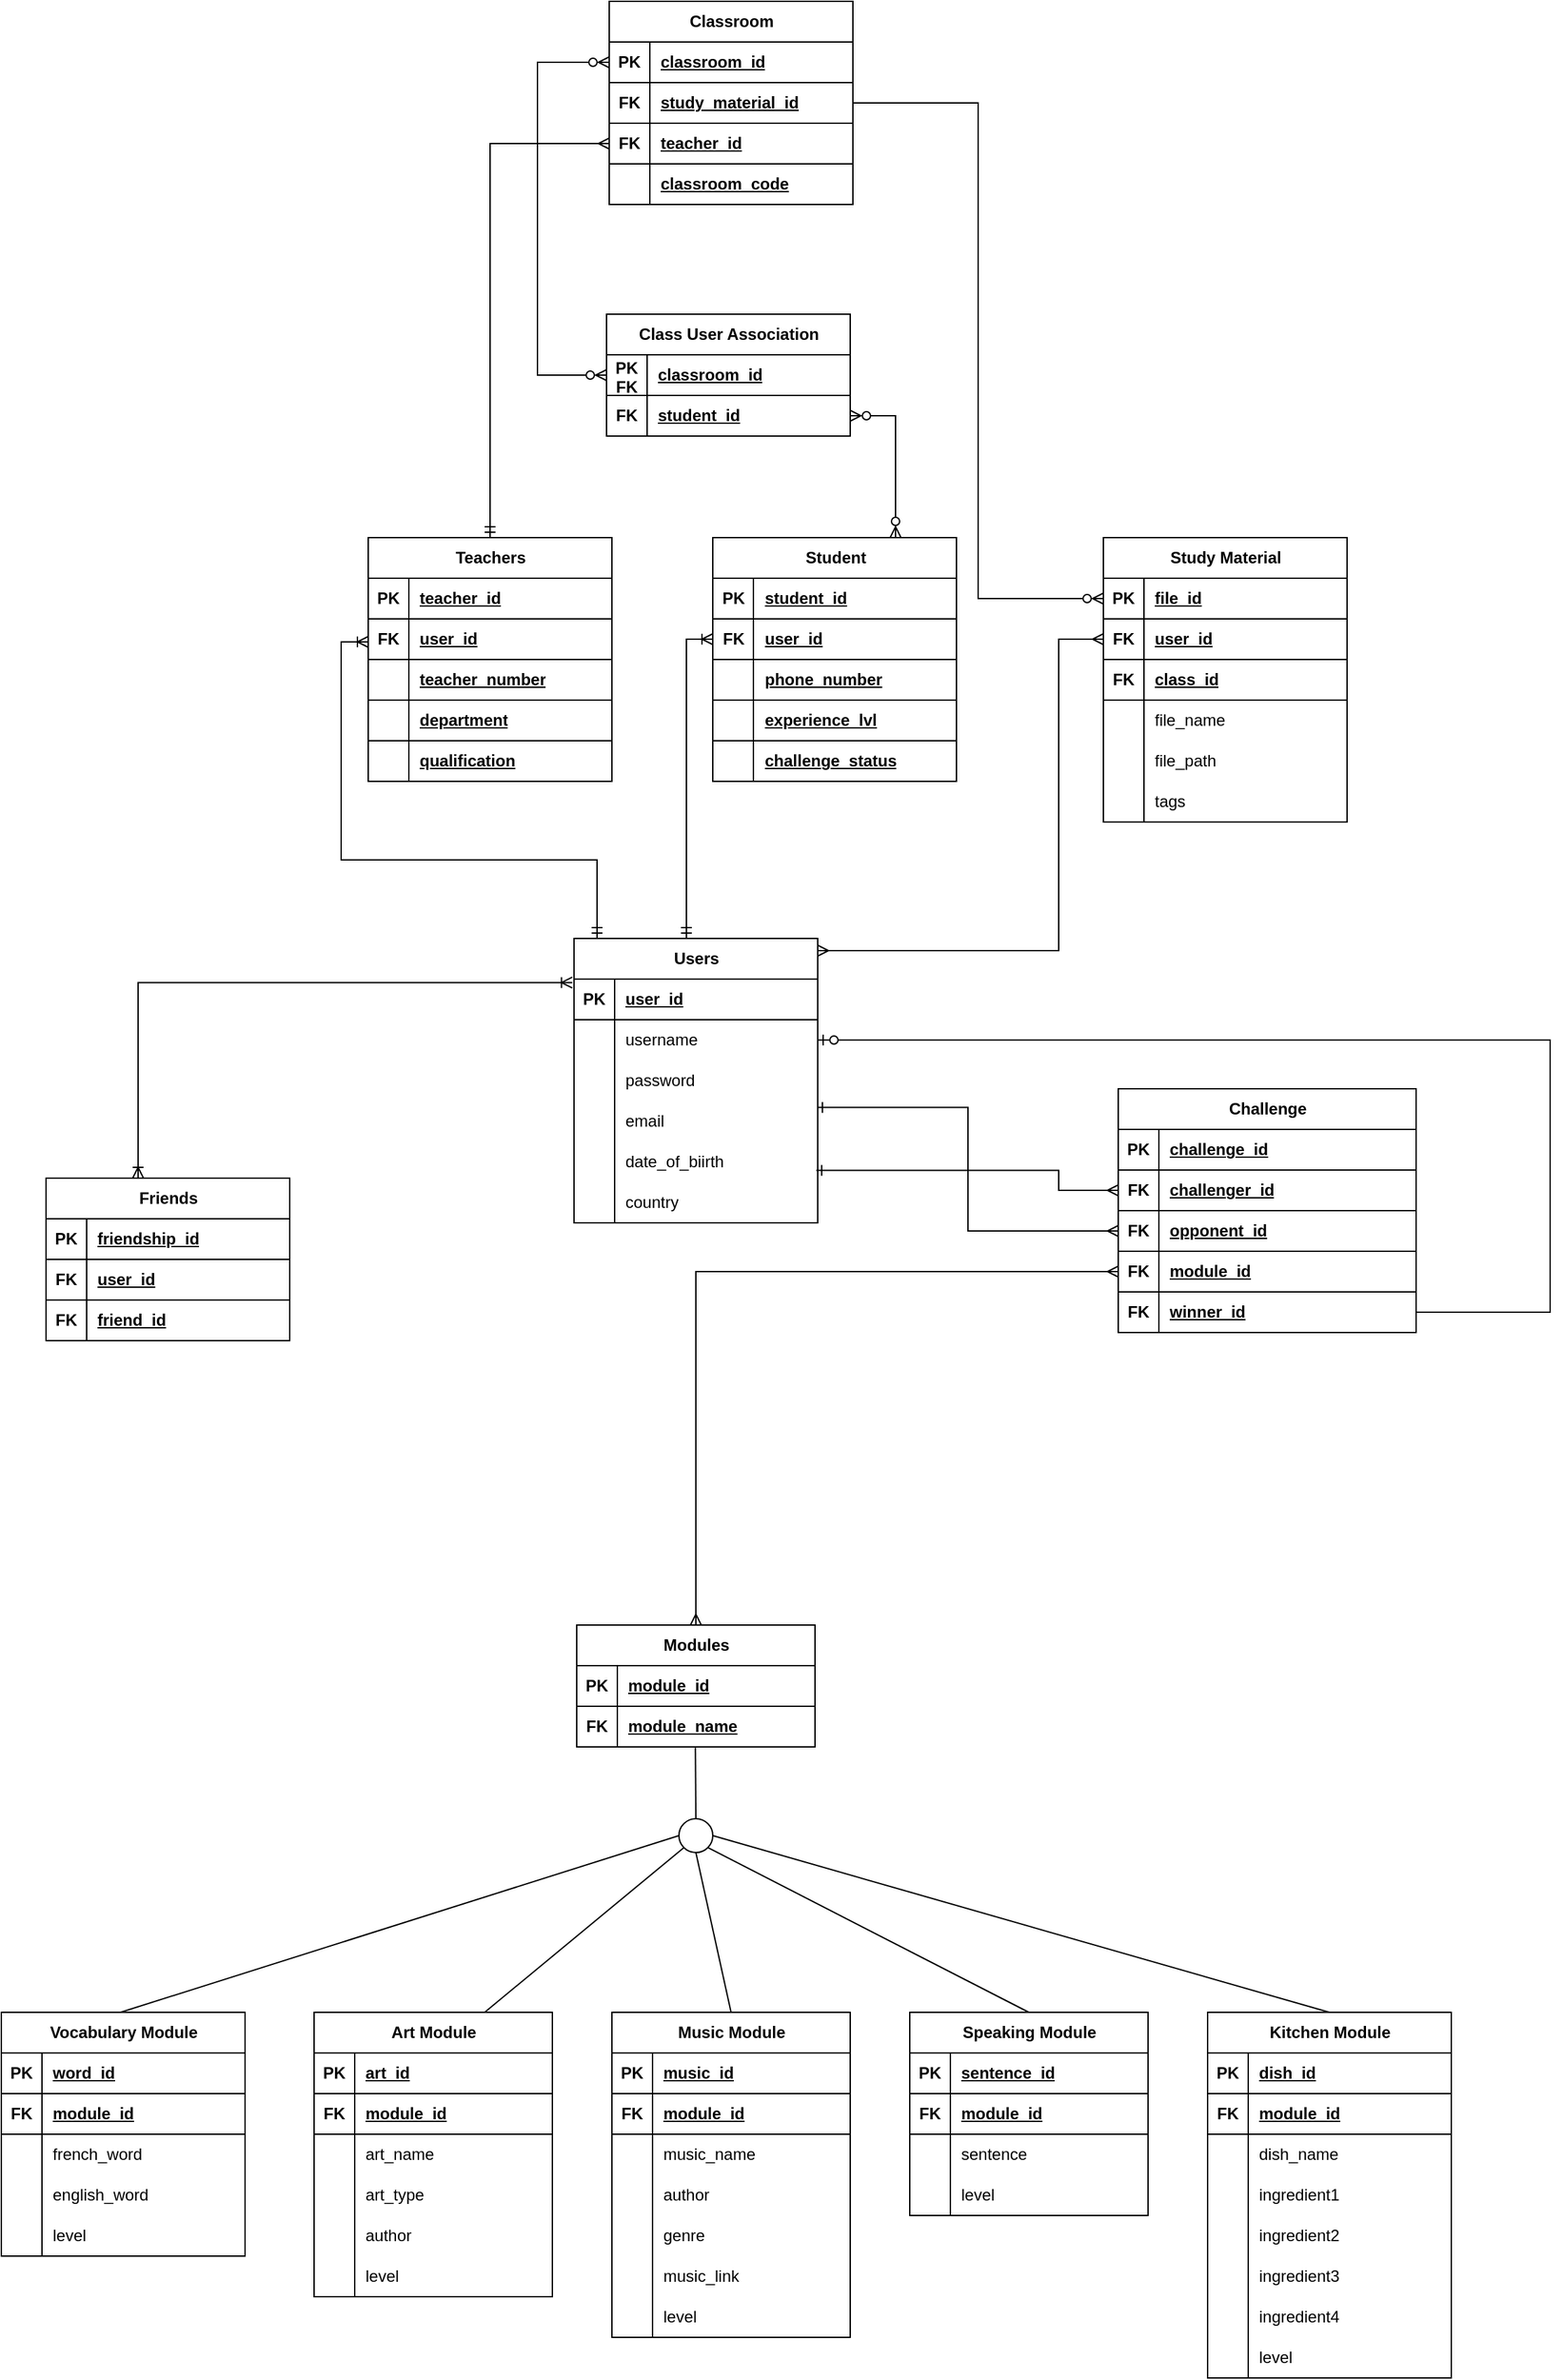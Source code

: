 <mxfile version="21.3.8" type="github">
  <diagram name="Page-1" id="zFcWikI_sKO2iVz23G48">
    <mxGraphModel dx="3187" dy="1862" grid="1" gridSize="11" guides="1" tooltips="1" connect="1" arrows="1" fold="1" page="1" pageScale="1" pageWidth="4681" pageHeight="3300" background="none" math="0" shadow="0">
      <root>
        <mxCell id="0" />
        <mxCell id="1" parent="0" />
        <mxCell id="c3hGWO7Q7oiOn-y0FjDJ-17" value="" style="group" parent="1" vertex="1" connectable="0">
          <mxGeometry x="1303" y="868" width="180" height="160" as="geometry" />
        </mxCell>
        <mxCell id="c3hGWO7Q7oiOn-y0FjDJ-2" value="Users" style="shape=table;startSize=30;container=1;collapsible=1;childLayout=tableLayout;fixedRows=1;rowLines=0;fontStyle=1;align=center;resizeLast=1;html=1;" parent="c3hGWO7Q7oiOn-y0FjDJ-17" vertex="1">
          <mxGeometry width="180" height="210" as="geometry" />
        </mxCell>
        <mxCell id="c3hGWO7Q7oiOn-y0FjDJ-3" value="" style="shape=tableRow;horizontal=0;startSize=0;swimlaneHead=0;swimlaneBody=0;fillColor=none;collapsible=0;dropTarget=0;points=[[0,0.5],[1,0.5]];portConstraint=eastwest;top=0;left=0;right=0;bottom=1;" parent="c3hGWO7Q7oiOn-y0FjDJ-2" vertex="1">
          <mxGeometry y="30" width="180" height="30" as="geometry" />
        </mxCell>
        <mxCell id="c3hGWO7Q7oiOn-y0FjDJ-4" value="PK" style="shape=partialRectangle;connectable=0;fillColor=none;top=0;left=0;bottom=0;right=0;fontStyle=1;overflow=hidden;whiteSpace=wrap;html=1;" parent="c3hGWO7Q7oiOn-y0FjDJ-3" vertex="1">
          <mxGeometry width="30" height="30" as="geometry">
            <mxRectangle width="30" height="30" as="alternateBounds" />
          </mxGeometry>
        </mxCell>
        <mxCell id="c3hGWO7Q7oiOn-y0FjDJ-5" value="user_id" style="shape=partialRectangle;connectable=0;fillColor=none;top=0;left=0;bottom=0;right=0;align=left;spacingLeft=6;fontStyle=5;overflow=hidden;whiteSpace=wrap;html=1;" parent="c3hGWO7Q7oiOn-y0FjDJ-3" vertex="1">
          <mxGeometry x="30" width="150" height="30" as="geometry">
            <mxRectangle width="150" height="30" as="alternateBounds" />
          </mxGeometry>
        </mxCell>
        <mxCell id="c3hGWO7Q7oiOn-y0FjDJ-6" value="" style="shape=tableRow;horizontal=0;startSize=0;swimlaneHead=0;swimlaneBody=0;fillColor=none;collapsible=0;dropTarget=0;points=[[0,0.5],[1,0.5]];portConstraint=eastwest;top=0;left=0;right=0;bottom=0;" parent="c3hGWO7Q7oiOn-y0FjDJ-2" vertex="1">
          <mxGeometry y="60" width="180" height="30" as="geometry" />
        </mxCell>
        <mxCell id="c3hGWO7Q7oiOn-y0FjDJ-7" value="" style="shape=partialRectangle;connectable=0;fillColor=none;top=0;left=0;bottom=0;right=0;editable=1;overflow=hidden;whiteSpace=wrap;html=1;" parent="c3hGWO7Q7oiOn-y0FjDJ-6" vertex="1">
          <mxGeometry width="30" height="30" as="geometry">
            <mxRectangle width="30" height="30" as="alternateBounds" />
          </mxGeometry>
        </mxCell>
        <mxCell id="c3hGWO7Q7oiOn-y0FjDJ-8" value="username" style="shape=partialRectangle;connectable=0;fillColor=none;top=0;left=0;bottom=0;right=0;align=left;spacingLeft=6;overflow=hidden;whiteSpace=wrap;html=1;" parent="c3hGWO7Q7oiOn-y0FjDJ-6" vertex="1">
          <mxGeometry x="30" width="150" height="30" as="geometry">
            <mxRectangle width="150" height="30" as="alternateBounds" />
          </mxGeometry>
        </mxCell>
        <mxCell id="c3hGWO7Q7oiOn-y0FjDJ-9" value="" style="shape=tableRow;horizontal=0;startSize=0;swimlaneHead=0;swimlaneBody=0;fillColor=none;collapsible=0;dropTarget=0;points=[[0,0.5],[1,0.5]];portConstraint=eastwest;top=0;left=0;right=0;bottom=0;" parent="c3hGWO7Q7oiOn-y0FjDJ-2" vertex="1">
          <mxGeometry y="90" width="180" height="30" as="geometry" />
        </mxCell>
        <mxCell id="c3hGWO7Q7oiOn-y0FjDJ-10" value="" style="shape=partialRectangle;connectable=0;fillColor=none;top=0;left=0;bottom=0;right=0;editable=1;overflow=hidden;whiteSpace=wrap;html=1;" parent="c3hGWO7Q7oiOn-y0FjDJ-9" vertex="1">
          <mxGeometry width="30" height="30" as="geometry">
            <mxRectangle width="30" height="30" as="alternateBounds" />
          </mxGeometry>
        </mxCell>
        <mxCell id="c3hGWO7Q7oiOn-y0FjDJ-11" value="password" style="shape=partialRectangle;connectable=0;fillColor=none;top=0;left=0;bottom=0;right=0;align=left;spacingLeft=6;overflow=hidden;whiteSpace=wrap;html=1;" parent="c3hGWO7Q7oiOn-y0FjDJ-9" vertex="1">
          <mxGeometry x="30" width="150" height="30" as="geometry">
            <mxRectangle width="150" height="30" as="alternateBounds" />
          </mxGeometry>
        </mxCell>
        <mxCell id="c3hGWO7Q7oiOn-y0FjDJ-12" value="" style="shape=tableRow;horizontal=0;startSize=0;swimlaneHead=0;swimlaneBody=0;fillColor=none;collapsible=0;dropTarget=0;points=[[0,0.5],[1,0.5]];portConstraint=eastwest;top=0;left=0;right=0;bottom=0;" parent="c3hGWO7Q7oiOn-y0FjDJ-2" vertex="1">
          <mxGeometry y="120" width="180" height="30" as="geometry" />
        </mxCell>
        <mxCell id="c3hGWO7Q7oiOn-y0FjDJ-13" value="" style="shape=partialRectangle;connectable=0;fillColor=none;top=0;left=0;bottom=0;right=0;editable=1;overflow=hidden;whiteSpace=wrap;html=1;" parent="c3hGWO7Q7oiOn-y0FjDJ-12" vertex="1">
          <mxGeometry width="30" height="30" as="geometry">
            <mxRectangle width="30" height="30" as="alternateBounds" />
          </mxGeometry>
        </mxCell>
        <mxCell id="c3hGWO7Q7oiOn-y0FjDJ-14" value="email" style="shape=partialRectangle;connectable=0;fillColor=none;top=0;left=0;bottom=0;right=0;align=left;spacingLeft=6;overflow=hidden;whiteSpace=wrap;html=1;" parent="c3hGWO7Q7oiOn-y0FjDJ-12" vertex="1">
          <mxGeometry x="30" width="150" height="30" as="geometry">
            <mxRectangle width="150" height="30" as="alternateBounds" />
          </mxGeometry>
        </mxCell>
        <mxCell id="c3hGWO7Q7oiOn-y0FjDJ-49" value="" style="shape=tableRow;horizontal=0;startSize=0;swimlaneHead=0;swimlaneBody=0;fillColor=none;collapsible=0;dropTarget=0;points=[[0,0.5],[1,0.5]];portConstraint=eastwest;top=0;left=0;right=0;bottom=0;" parent="c3hGWO7Q7oiOn-y0FjDJ-2" vertex="1">
          <mxGeometry y="150" width="180" height="30" as="geometry" />
        </mxCell>
        <mxCell id="c3hGWO7Q7oiOn-y0FjDJ-50" value="" style="shape=partialRectangle;connectable=0;fillColor=none;top=0;left=0;bottom=0;right=0;editable=1;overflow=hidden;whiteSpace=wrap;html=1;" parent="c3hGWO7Q7oiOn-y0FjDJ-49" vertex="1">
          <mxGeometry width="30" height="30" as="geometry">
            <mxRectangle width="30" height="30" as="alternateBounds" />
          </mxGeometry>
        </mxCell>
        <mxCell id="c3hGWO7Q7oiOn-y0FjDJ-51" value="date_of_biirth" style="shape=partialRectangle;connectable=0;fillColor=none;top=0;left=0;bottom=0;right=0;align=left;spacingLeft=6;overflow=hidden;whiteSpace=wrap;html=1;" parent="c3hGWO7Q7oiOn-y0FjDJ-49" vertex="1">
          <mxGeometry x="30" width="150" height="30" as="geometry">
            <mxRectangle width="150" height="30" as="alternateBounds" />
          </mxGeometry>
        </mxCell>
        <mxCell id="c3hGWO7Q7oiOn-y0FjDJ-52" value="" style="shape=tableRow;horizontal=0;startSize=0;swimlaneHead=0;swimlaneBody=0;fillColor=none;collapsible=0;dropTarget=0;points=[[0,0.5],[1,0.5]];portConstraint=eastwest;top=0;left=0;right=0;bottom=0;" parent="c3hGWO7Q7oiOn-y0FjDJ-2" vertex="1">
          <mxGeometry y="180" width="180" height="30" as="geometry" />
        </mxCell>
        <mxCell id="c3hGWO7Q7oiOn-y0FjDJ-53" value="" style="shape=partialRectangle;connectable=0;fillColor=none;top=0;left=0;bottom=0;right=0;editable=1;overflow=hidden;whiteSpace=wrap;html=1;" parent="c3hGWO7Q7oiOn-y0FjDJ-52" vertex="1">
          <mxGeometry width="30" height="30" as="geometry">
            <mxRectangle width="30" height="30" as="alternateBounds" />
          </mxGeometry>
        </mxCell>
        <mxCell id="c3hGWO7Q7oiOn-y0FjDJ-54" value="country" style="shape=partialRectangle;connectable=0;fillColor=none;top=0;left=0;bottom=0;right=0;align=left;spacingLeft=6;overflow=hidden;whiteSpace=wrap;html=1;" parent="c3hGWO7Q7oiOn-y0FjDJ-52" vertex="1">
          <mxGeometry x="30" width="150" height="30" as="geometry">
            <mxRectangle width="150" height="30" as="alternateBounds" />
          </mxGeometry>
        </mxCell>
        <mxCell id="c3hGWO7Q7oiOn-y0FjDJ-35" value="Friends" style="shape=table;startSize=30;container=1;collapsible=1;childLayout=tableLayout;fixedRows=1;rowLines=0;fontStyle=1;align=center;resizeLast=1;html=1;" parent="1" vertex="1">
          <mxGeometry x="913" y="1045" width="180" height="120" as="geometry" />
        </mxCell>
        <mxCell id="c3hGWO7Q7oiOn-y0FjDJ-36" value="" style="shape=tableRow;horizontal=0;startSize=0;swimlaneHead=0;swimlaneBody=0;fillColor=none;collapsible=0;dropTarget=0;points=[[0,0.5],[1,0.5]];portConstraint=eastwest;top=0;left=0;right=0;bottom=1;" parent="c3hGWO7Q7oiOn-y0FjDJ-35" vertex="1">
          <mxGeometry y="30" width="180" height="30" as="geometry" />
        </mxCell>
        <mxCell id="c3hGWO7Q7oiOn-y0FjDJ-37" value="PK" style="shape=partialRectangle;connectable=0;fillColor=none;top=0;left=0;bottom=0;right=0;fontStyle=1;overflow=hidden;whiteSpace=wrap;html=1;" parent="c3hGWO7Q7oiOn-y0FjDJ-36" vertex="1">
          <mxGeometry width="30" height="30" as="geometry">
            <mxRectangle width="30" height="30" as="alternateBounds" />
          </mxGeometry>
        </mxCell>
        <mxCell id="c3hGWO7Q7oiOn-y0FjDJ-38" value="friendship_id" style="shape=partialRectangle;connectable=0;fillColor=none;top=0;left=0;bottom=0;right=0;align=left;spacingLeft=6;fontStyle=5;overflow=hidden;whiteSpace=wrap;html=1;" parent="c3hGWO7Q7oiOn-y0FjDJ-36" vertex="1">
          <mxGeometry x="30" width="150" height="30" as="geometry">
            <mxRectangle width="150" height="30" as="alternateBounds" />
          </mxGeometry>
        </mxCell>
        <mxCell id="c3hGWO7Q7oiOn-y0FjDJ-55" value="" style="shape=tableRow;horizontal=0;startSize=0;swimlaneHead=0;swimlaneBody=0;fillColor=none;collapsible=0;dropTarget=0;points=[[0,0.5],[1,0.5]];portConstraint=eastwest;top=0;left=0;right=0;bottom=1;" parent="c3hGWO7Q7oiOn-y0FjDJ-35" vertex="1">
          <mxGeometry y="60" width="180" height="30" as="geometry" />
        </mxCell>
        <mxCell id="c3hGWO7Q7oiOn-y0FjDJ-56" value="FK" style="shape=partialRectangle;connectable=0;fillColor=none;top=0;left=0;bottom=0;right=0;fontStyle=1;overflow=hidden;whiteSpace=wrap;html=1;" parent="c3hGWO7Q7oiOn-y0FjDJ-55" vertex="1">
          <mxGeometry width="30" height="30" as="geometry">
            <mxRectangle width="30" height="30" as="alternateBounds" />
          </mxGeometry>
        </mxCell>
        <mxCell id="c3hGWO7Q7oiOn-y0FjDJ-57" value="user_id" style="shape=partialRectangle;connectable=0;fillColor=none;top=0;left=0;bottom=0;right=0;align=left;spacingLeft=6;fontStyle=5;overflow=hidden;whiteSpace=wrap;html=1;" parent="c3hGWO7Q7oiOn-y0FjDJ-55" vertex="1">
          <mxGeometry x="30" width="150" height="30" as="geometry">
            <mxRectangle width="150" height="30" as="alternateBounds" />
          </mxGeometry>
        </mxCell>
        <mxCell id="c3hGWO7Q7oiOn-y0FjDJ-58" value="" style="shape=tableRow;horizontal=0;startSize=0;swimlaneHead=0;swimlaneBody=0;fillColor=none;collapsible=0;dropTarget=0;points=[[0,0.5],[1,0.5]];portConstraint=eastwest;top=0;left=0;right=0;bottom=1;" parent="c3hGWO7Q7oiOn-y0FjDJ-35" vertex="1">
          <mxGeometry y="90" width="180" height="30" as="geometry" />
        </mxCell>
        <mxCell id="c3hGWO7Q7oiOn-y0FjDJ-59" value="FK" style="shape=partialRectangle;connectable=0;fillColor=none;top=0;left=0;bottom=0;right=0;fontStyle=1;overflow=hidden;whiteSpace=wrap;html=1;" parent="c3hGWO7Q7oiOn-y0FjDJ-58" vertex="1">
          <mxGeometry width="30" height="30" as="geometry">
            <mxRectangle width="30" height="30" as="alternateBounds" />
          </mxGeometry>
        </mxCell>
        <mxCell id="c3hGWO7Q7oiOn-y0FjDJ-60" value="friend_id" style="shape=partialRectangle;connectable=0;fillColor=none;top=0;left=0;bottom=0;right=0;align=left;spacingLeft=6;fontStyle=5;overflow=hidden;whiteSpace=wrap;html=1;" parent="c3hGWO7Q7oiOn-y0FjDJ-58" vertex="1">
          <mxGeometry x="30" width="150" height="30" as="geometry">
            <mxRectangle width="150" height="30" as="alternateBounds" />
          </mxGeometry>
        </mxCell>
        <mxCell id="c3hGWO7Q7oiOn-y0FjDJ-61" style="edgeStyle=orthogonalEdgeStyle;rounded=0;orthogonalLoop=1;jettySize=auto;html=1;startArrow=ERoneToMany;startFill=0;endArrow=ERoneToMany;endFill=0;entryX=-0.007;entryY=0.087;entryDx=0;entryDy=0;entryPerimeter=0;" parent="1" source="c3hGWO7Q7oiOn-y0FjDJ-35" target="c3hGWO7Q7oiOn-y0FjDJ-3" edge="1">
          <mxGeometry relative="1" as="geometry">
            <Array as="points">
              <mxPoint x="981" y="901" />
            </Array>
            <mxPoint x="1298" y="880" as="targetPoint" />
          </mxGeometry>
        </mxCell>
        <mxCell id="c3hGWO7Q7oiOn-y0FjDJ-83" value="" style="group" parent="1" vertex="1" connectable="0">
          <mxGeometry x="1771" y="1661" width="180" height="160" as="geometry" />
        </mxCell>
        <mxCell id="c3hGWO7Q7oiOn-y0FjDJ-84" value="Kitchen Module" style="shape=table;startSize=30;container=1;collapsible=1;childLayout=tableLayout;fixedRows=1;rowLines=0;fontStyle=1;align=center;resizeLast=1;html=1;" parent="c3hGWO7Q7oiOn-y0FjDJ-83" vertex="1">
          <mxGeometry width="180" height="270" as="geometry" />
        </mxCell>
        <mxCell id="c3hGWO7Q7oiOn-y0FjDJ-85" value="" style="shape=tableRow;horizontal=0;startSize=0;swimlaneHead=0;swimlaneBody=0;fillColor=none;collapsible=0;dropTarget=0;points=[[0,0.5],[1,0.5]];portConstraint=eastwest;top=0;left=0;right=0;bottom=1;" parent="c3hGWO7Q7oiOn-y0FjDJ-84" vertex="1">
          <mxGeometry y="30" width="180" height="30" as="geometry" />
        </mxCell>
        <mxCell id="c3hGWO7Q7oiOn-y0FjDJ-86" value="PK" style="shape=partialRectangle;connectable=0;fillColor=none;top=0;left=0;bottom=0;right=0;fontStyle=1;overflow=hidden;whiteSpace=wrap;html=1;" parent="c3hGWO7Q7oiOn-y0FjDJ-85" vertex="1">
          <mxGeometry width="30" height="30" as="geometry">
            <mxRectangle width="30" height="30" as="alternateBounds" />
          </mxGeometry>
        </mxCell>
        <mxCell id="c3hGWO7Q7oiOn-y0FjDJ-87" value="dish_id" style="shape=partialRectangle;connectable=0;fillColor=none;top=0;left=0;bottom=0;right=0;align=left;spacingLeft=6;fontStyle=5;overflow=hidden;whiteSpace=wrap;html=1;" parent="c3hGWO7Q7oiOn-y0FjDJ-85" vertex="1">
          <mxGeometry x="30" width="150" height="30" as="geometry">
            <mxRectangle width="150" height="30" as="alternateBounds" />
          </mxGeometry>
        </mxCell>
        <mxCell id="c3hGWO7Q7oiOn-y0FjDJ-103" value="" style="shape=tableRow;horizontal=0;startSize=0;swimlaneHead=0;swimlaneBody=0;fillColor=none;collapsible=0;dropTarget=0;points=[[0,0.5],[1,0.5]];portConstraint=eastwest;top=0;left=0;right=0;bottom=1;" parent="c3hGWO7Q7oiOn-y0FjDJ-84" vertex="1">
          <mxGeometry y="60" width="180" height="30" as="geometry" />
        </mxCell>
        <mxCell id="c3hGWO7Q7oiOn-y0FjDJ-104" value="FK" style="shape=partialRectangle;connectable=0;fillColor=none;top=0;left=0;bottom=0;right=0;fontStyle=1;overflow=hidden;whiteSpace=wrap;html=1;" parent="c3hGWO7Q7oiOn-y0FjDJ-103" vertex="1">
          <mxGeometry width="30" height="30" as="geometry">
            <mxRectangle width="30" height="30" as="alternateBounds" />
          </mxGeometry>
        </mxCell>
        <mxCell id="c3hGWO7Q7oiOn-y0FjDJ-105" value="module_id&lt;br&gt;" style="shape=partialRectangle;connectable=0;fillColor=none;top=0;left=0;bottom=0;right=0;align=left;spacingLeft=6;fontStyle=5;overflow=hidden;whiteSpace=wrap;html=1;" parent="c3hGWO7Q7oiOn-y0FjDJ-103" vertex="1">
          <mxGeometry x="30" width="150" height="30" as="geometry">
            <mxRectangle width="150" height="30" as="alternateBounds" />
          </mxGeometry>
        </mxCell>
        <mxCell id="c3hGWO7Q7oiOn-y0FjDJ-88" value="" style="shape=tableRow;horizontal=0;startSize=0;swimlaneHead=0;swimlaneBody=0;fillColor=none;collapsible=0;dropTarget=0;points=[[0,0.5],[1,0.5]];portConstraint=eastwest;top=0;left=0;right=0;bottom=0;" parent="c3hGWO7Q7oiOn-y0FjDJ-84" vertex="1">
          <mxGeometry y="90" width="180" height="30" as="geometry" />
        </mxCell>
        <mxCell id="c3hGWO7Q7oiOn-y0FjDJ-89" value="" style="shape=partialRectangle;connectable=0;fillColor=none;top=0;left=0;bottom=0;right=0;editable=1;overflow=hidden;whiteSpace=wrap;html=1;" parent="c3hGWO7Q7oiOn-y0FjDJ-88" vertex="1">
          <mxGeometry width="30" height="30" as="geometry">
            <mxRectangle width="30" height="30" as="alternateBounds" />
          </mxGeometry>
        </mxCell>
        <mxCell id="c3hGWO7Q7oiOn-y0FjDJ-90" value="dish_name" style="shape=partialRectangle;connectable=0;fillColor=none;top=0;left=0;bottom=0;right=0;align=left;spacingLeft=6;overflow=hidden;whiteSpace=wrap;html=1;" parent="c3hGWO7Q7oiOn-y0FjDJ-88" vertex="1">
          <mxGeometry x="30" width="150" height="30" as="geometry">
            <mxRectangle width="150" height="30" as="alternateBounds" />
          </mxGeometry>
        </mxCell>
        <mxCell id="c3hGWO7Q7oiOn-y0FjDJ-91" value="" style="shape=tableRow;horizontal=0;startSize=0;swimlaneHead=0;swimlaneBody=0;fillColor=none;collapsible=0;dropTarget=0;points=[[0,0.5],[1,0.5]];portConstraint=eastwest;top=0;left=0;right=0;bottom=0;" parent="c3hGWO7Q7oiOn-y0FjDJ-84" vertex="1">
          <mxGeometry y="120" width="180" height="30" as="geometry" />
        </mxCell>
        <mxCell id="c3hGWO7Q7oiOn-y0FjDJ-92" value="" style="shape=partialRectangle;connectable=0;fillColor=none;top=0;left=0;bottom=0;right=0;editable=1;overflow=hidden;whiteSpace=wrap;html=1;" parent="c3hGWO7Q7oiOn-y0FjDJ-91" vertex="1">
          <mxGeometry width="30" height="30" as="geometry">
            <mxRectangle width="30" height="30" as="alternateBounds" />
          </mxGeometry>
        </mxCell>
        <mxCell id="c3hGWO7Q7oiOn-y0FjDJ-93" value="ingredient1" style="shape=partialRectangle;connectable=0;fillColor=none;top=0;left=0;bottom=0;right=0;align=left;spacingLeft=6;overflow=hidden;whiteSpace=wrap;html=1;" parent="c3hGWO7Q7oiOn-y0FjDJ-91" vertex="1">
          <mxGeometry x="30" width="150" height="30" as="geometry">
            <mxRectangle width="150" height="30" as="alternateBounds" />
          </mxGeometry>
        </mxCell>
        <mxCell id="c3hGWO7Q7oiOn-y0FjDJ-94" value="" style="shape=tableRow;horizontal=0;startSize=0;swimlaneHead=0;swimlaneBody=0;fillColor=none;collapsible=0;dropTarget=0;points=[[0,0.5],[1,0.5]];portConstraint=eastwest;top=0;left=0;right=0;bottom=0;" parent="c3hGWO7Q7oiOn-y0FjDJ-84" vertex="1">
          <mxGeometry y="150" width="180" height="30" as="geometry" />
        </mxCell>
        <mxCell id="c3hGWO7Q7oiOn-y0FjDJ-95" value="" style="shape=partialRectangle;connectable=0;fillColor=none;top=0;left=0;bottom=0;right=0;editable=1;overflow=hidden;whiteSpace=wrap;html=1;" parent="c3hGWO7Q7oiOn-y0FjDJ-94" vertex="1">
          <mxGeometry width="30" height="30" as="geometry">
            <mxRectangle width="30" height="30" as="alternateBounds" />
          </mxGeometry>
        </mxCell>
        <mxCell id="c3hGWO7Q7oiOn-y0FjDJ-96" value="ingredient2" style="shape=partialRectangle;connectable=0;fillColor=none;top=0;left=0;bottom=0;right=0;align=left;spacingLeft=6;overflow=hidden;whiteSpace=wrap;html=1;" parent="c3hGWO7Q7oiOn-y0FjDJ-94" vertex="1">
          <mxGeometry x="30" width="150" height="30" as="geometry">
            <mxRectangle width="150" height="30" as="alternateBounds" />
          </mxGeometry>
        </mxCell>
        <mxCell id="c3hGWO7Q7oiOn-y0FjDJ-97" value="" style="shape=tableRow;horizontal=0;startSize=0;swimlaneHead=0;swimlaneBody=0;fillColor=none;collapsible=0;dropTarget=0;points=[[0,0.5],[1,0.5]];portConstraint=eastwest;top=0;left=0;right=0;bottom=0;" parent="c3hGWO7Q7oiOn-y0FjDJ-84" vertex="1">
          <mxGeometry y="180" width="180" height="30" as="geometry" />
        </mxCell>
        <mxCell id="c3hGWO7Q7oiOn-y0FjDJ-98" value="" style="shape=partialRectangle;connectable=0;fillColor=none;top=0;left=0;bottom=0;right=0;editable=1;overflow=hidden;whiteSpace=wrap;html=1;" parent="c3hGWO7Q7oiOn-y0FjDJ-97" vertex="1">
          <mxGeometry width="30" height="30" as="geometry">
            <mxRectangle width="30" height="30" as="alternateBounds" />
          </mxGeometry>
        </mxCell>
        <mxCell id="c3hGWO7Q7oiOn-y0FjDJ-99" value="ingredient3" style="shape=partialRectangle;connectable=0;fillColor=none;top=0;left=0;bottom=0;right=0;align=left;spacingLeft=6;overflow=hidden;whiteSpace=wrap;html=1;" parent="c3hGWO7Q7oiOn-y0FjDJ-97" vertex="1">
          <mxGeometry x="30" width="150" height="30" as="geometry">
            <mxRectangle width="150" height="30" as="alternateBounds" />
          </mxGeometry>
        </mxCell>
        <mxCell id="c3hGWO7Q7oiOn-y0FjDJ-100" value="" style="shape=tableRow;horizontal=0;startSize=0;swimlaneHead=0;swimlaneBody=0;fillColor=none;collapsible=0;dropTarget=0;points=[[0,0.5],[1,0.5]];portConstraint=eastwest;top=0;left=0;right=0;bottom=0;" parent="c3hGWO7Q7oiOn-y0FjDJ-84" vertex="1">
          <mxGeometry y="210" width="180" height="30" as="geometry" />
        </mxCell>
        <mxCell id="c3hGWO7Q7oiOn-y0FjDJ-101" value="" style="shape=partialRectangle;connectable=0;fillColor=none;top=0;left=0;bottom=0;right=0;editable=1;overflow=hidden;whiteSpace=wrap;html=1;" parent="c3hGWO7Q7oiOn-y0FjDJ-100" vertex="1">
          <mxGeometry width="30" height="30" as="geometry">
            <mxRectangle width="30" height="30" as="alternateBounds" />
          </mxGeometry>
        </mxCell>
        <mxCell id="c3hGWO7Q7oiOn-y0FjDJ-102" value="ingredient4" style="shape=partialRectangle;connectable=0;fillColor=none;top=0;left=0;bottom=0;right=0;align=left;spacingLeft=6;overflow=hidden;whiteSpace=wrap;html=1;" parent="c3hGWO7Q7oiOn-y0FjDJ-100" vertex="1">
          <mxGeometry x="30" width="150" height="30" as="geometry">
            <mxRectangle width="150" height="30" as="alternateBounds" />
          </mxGeometry>
        </mxCell>
        <mxCell id="PB_b6yleH51nDOrmmxwz-1" value="" style="shape=tableRow;horizontal=0;startSize=0;swimlaneHead=0;swimlaneBody=0;fillColor=none;collapsible=0;dropTarget=0;points=[[0,0.5],[1,0.5]];portConstraint=eastwest;top=0;left=0;right=0;bottom=0;" parent="c3hGWO7Q7oiOn-y0FjDJ-84" vertex="1">
          <mxGeometry y="240" width="180" height="30" as="geometry" />
        </mxCell>
        <mxCell id="PB_b6yleH51nDOrmmxwz-2" value="" style="shape=partialRectangle;connectable=0;fillColor=none;top=0;left=0;bottom=0;right=0;editable=1;overflow=hidden;whiteSpace=wrap;html=1;" parent="PB_b6yleH51nDOrmmxwz-1" vertex="1">
          <mxGeometry width="30" height="30" as="geometry">
            <mxRectangle width="30" height="30" as="alternateBounds" />
          </mxGeometry>
        </mxCell>
        <mxCell id="PB_b6yleH51nDOrmmxwz-3" value="level" style="shape=partialRectangle;connectable=0;fillColor=none;top=0;left=0;bottom=0;right=0;align=left;spacingLeft=6;overflow=hidden;whiteSpace=wrap;html=1;" parent="PB_b6yleH51nDOrmmxwz-1" vertex="1">
          <mxGeometry x="30" width="150" height="30" as="geometry">
            <mxRectangle width="150" height="30" as="alternateBounds" />
          </mxGeometry>
        </mxCell>
        <mxCell id="c3hGWO7Q7oiOn-y0FjDJ-109" value="Vocabulary Module" style="shape=table;startSize=30;container=1;collapsible=1;childLayout=tableLayout;fixedRows=1;rowLines=0;fontStyle=1;align=center;resizeLast=1;html=1;" parent="1" vertex="1">
          <mxGeometry x="880" y="1661" width="180" height="180" as="geometry" />
        </mxCell>
        <mxCell id="c3hGWO7Q7oiOn-y0FjDJ-110" value="" style="shape=tableRow;horizontal=0;startSize=0;swimlaneHead=0;swimlaneBody=0;fillColor=none;collapsible=0;dropTarget=0;points=[[0,0.5],[1,0.5]];portConstraint=eastwest;top=0;left=0;right=0;bottom=1;" parent="c3hGWO7Q7oiOn-y0FjDJ-109" vertex="1">
          <mxGeometry y="30" width="180" height="30" as="geometry" />
        </mxCell>
        <mxCell id="c3hGWO7Q7oiOn-y0FjDJ-111" value="PK" style="shape=partialRectangle;connectable=0;fillColor=none;top=0;left=0;bottom=0;right=0;fontStyle=1;overflow=hidden;whiteSpace=wrap;html=1;" parent="c3hGWO7Q7oiOn-y0FjDJ-110" vertex="1">
          <mxGeometry width="30" height="30" as="geometry">
            <mxRectangle width="30" height="30" as="alternateBounds" />
          </mxGeometry>
        </mxCell>
        <mxCell id="c3hGWO7Q7oiOn-y0FjDJ-112" value="word_id" style="shape=partialRectangle;connectable=0;fillColor=none;top=0;left=0;bottom=0;right=0;align=left;spacingLeft=6;fontStyle=5;overflow=hidden;whiteSpace=wrap;html=1;" parent="c3hGWO7Q7oiOn-y0FjDJ-110" vertex="1">
          <mxGeometry x="30" width="150" height="30" as="geometry">
            <mxRectangle width="150" height="30" as="alternateBounds" />
          </mxGeometry>
        </mxCell>
        <mxCell id="c3hGWO7Q7oiOn-y0FjDJ-131" value="" style="shape=tableRow;horizontal=0;startSize=0;swimlaneHead=0;swimlaneBody=0;fillColor=none;collapsible=0;dropTarget=0;points=[[0,0.5],[1,0.5]];portConstraint=eastwest;top=0;left=0;right=0;bottom=1;" parent="c3hGWO7Q7oiOn-y0FjDJ-109" vertex="1">
          <mxGeometry y="60" width="180" height="30" as="geometry" />
        </mxCell>
        <mxCell id="c3hGWO7Q7oiOn-y0FjDJ-132" value="FK" style="shape=partialRectangle;connectable=0;fillColor=none;top=0;left=0;bottom=0;right=0;fontStyle=1;overflow=hidden;whiteSpace=wrap;html=1;" parent="c3hGWO7Q7oiOn-y0FjDJ-131" vertex="1">
          <mxGeometry width="30" height="30" as="geometry">
            <mxRectangle width="30" height="30" as="alternateBounds" />
          </mxGeometry>
        </mxCell>
        <mxCell id="c3hGWO7Q7oiOn-y0FjDJ-133" value="module_id" style="shape=partialRectangle;connectable=0;fillColor=none;top=0;left=0;bottom=0;right=0;align=left;spacingLeft=6;fontStyle=5;overflow=hidden;whiteSpace=wrap;html=1;" parent="c3hGWO7Q7oiOn-y0FjDJ-131" vertex="1">
          <mxGeometry x="30" width="150" height="30" as="geometry">
            <mxRectangle width="150" height="30" as="alternateBounds" />
          </mxGeometry>
        </mxCell>
        <mxCell id="c3hGWO7Q7oiOn-y0FjDJ-128" value="" style="shape=tableRow;horizontal=0;startSize=0;swimlaneHead=0;swimlaneBody=0;fillColor=none;collapsible=0;dropTarget=0;points=[[0,0.5],[1,0.5]];portConstraint=eastwest;top=0;left=0;right=0;bottom=0;" parent="c3hGWO7Q7oiOn-y0FjDJ-109" vertex="1">
          <mxGeometry y="90" width="180" height="30" as="geometry" />
        </mxCell>
        <mxCell id="c3hGWO7Q7oiOn-y0FjDJ-129" value="" style="shape=partialRectangle;connectable=0;fillColor=none;top=0;left=0;bottom=0;right=0;editable=1;overflow=hidden;whiteSpace=wrap;html=1;" parent="c3hGWO7Q7oiOn-y0FjDJ-128" vertex="1">
          <mxGeometry width="30" height="30" as="geometry">
            <mxRectangle width="30" height="30" as="alternateBounds" />
          </mxGeometry>
        </mxCell>
        <mxCell id="c3hGWO7Q7oiOn-y0FjDJ-130" value="french_word" style="shape=partialRectangle;connectable=0;fillColor=none;top=0;left=0;bottom=0;right=0;align=left;spacingLeft=6;overflow=hidden;whiteSpace=wrap;html=1;" parent="c3hGWO7Q7oiOn-y0FjDJ-128" vertex="1">
          <mxGeometry x="30" width="150" height="30" as="geometry">
            <mxRectangle width="150" height="30" as="alternateBounds" />
          </mxGeometry>
        </mxCell>
        <mxCell id="c3hGWO7Q7oiOn-y0FjDJ-176" value="" style="shape=tableRow;horizontal=0;startSize=0;swimlaneHead=0;swimlaneBody=0;fillColor=none;collapsible=0;dropTarget=0;points=[[0,0.5],[1,0.5]];portConstraint=eastwest;top=0;left=0;right=0;bottom=0;" parent="c3hGWO7Q7oiOn-y0FjDJ-109" vertex="1">
          <mxGeometry y="120" width="180" height="30" as="geometry" />
        </mxCell>
        <mxCell id="c3hGWO7Q7oiOn-y0FjDJ-177" value="" style="shape=partialRectangle;connectable=0;fillColor=none;top=0;left=0;bottom=0;right=0;editable=1;overflow=hidden;whiteSpace=wrap;html=1;" parent="c3hGWO7Q7oiOn-y0FjDJ-176" vertex="1">
          <mxGeometry width="30" height="30" as="geometry">
            <mxRectangle width="30" height="30" as="alternateBounds" />
          </mxGeometry>
        </mxCell>
        <mxCell id="c3hGWO7Q7oiOn-y0FjDJ-178" value="english_word" style="shape=partialRectangle;connectable=0;fillColor=none;top=0;left=0;bottom=0;right=0;align=left;spacingLeft=6;overflow=hidden;whiteSpace=wrap;html=1;" parent="c3hGWO7Q7oiOn-y0FjDJ-176" vertex="1">
          <mxGeometry x="30" width="150" height="30" as="geometry">
            <mxRectangle width="150" height="30" as="alternateBounds" />
          </mxGeometry>
        </mxCell>
        <mxCell id="c3hGWO7Q7oiOn-y0FjDJ-116" value="" style="shape=tableRow;horizontal=0;startSize=0;swimlaneHead=0;swimlaneBody=0;fillColor=none;collapsible=0;dropTarget=0;points=[[0,0.5],[1,0.5]];portConstraint=eastwest;top=0;left=0;right=0;bottom=0;" parent="c3hGWO7Q7oiOn-y0FjDJ-109" vertex="1">
          <mxGeometry y="150" width="180" height="30" as="geometry" />
        </mxCell>
        <mxCell id="c3hGWO7Q7oiOn-y0FjDJ-117" value="" style="shape=partialRectangle;connectable=0;fillColor=none;top=0;left=0;bottom=0;right=0;editable=1;overflow=hidden;whiteSpace=wrap;html=1;" parent="c3hGWO7Q7oiOn-y0FjDJ-116" vertex="1">
          <mxGeometry width="30" height="30" as="geometry">
            <mxRectangle width="30" height="30" as="alternateBounds" />
          </mxGeometry>
        </mxCell>
        <mxCell id="c3hGWO7Q7oiOn-y0FjDJ-118" value="level" style="shape=partialRectangle;connectable=0;fillColor=none;top=0;left=0;bottom=0;right=0;align=left;spacingLeft=6;overflow=hidden;whiteSpace=wrap;html=1;" parent="c3hGWO7Q7oiOn-y0FjDJ-116" vertex="1">
          <mxGeometry x="30" width="150" height="30" as="geometry">
            <mxRectangle width="150" height="30" as="alternateBounds" />
          </mxGeometry>
        </mxCell>
        <mxCell id="c3hGWO7Q7oiOn-y0FjDJ-156" value="Speaking Module" style="shape=table;startSize=30;container=1;collapsible=1;childLayout=tableLayout;fixedRows=1;rowLines=0;fontStyle=1;align=center;resizeLast=1;html=1;" parent="1" vertex="1">
          <mxGeometry x="1551" y="1661" width="176" height="150" as="geometry" />
        </mxCell>
        <mxCell id="c3hGWO7Q7oiOn-y0FjDJ-157" value="" style="shape=tableRow;horizontal=0;startSize=0;swimlaneHead=0;swimlaneBody=0;fillColor=none;collapsible=0;dropTarget=0;points=[[0,0.5],[1,0.5]];portConstraint=eastwest;top=0;left=0;right=0;bottom=1;" parent="c3hGWO7Q7oiOn-y0FjDJ-156" vertex="1">
          <mxGeometry y="30" width="176" height="30" as="geometry" />
        </mxCell>
        <mxCell id="c3hGWO7Q7oiOn-y0FjDJ-158" value="PK" style="shape=partialRectangle;connectable=0;fillColor=none;top=0;left=0;bottom=0;right=0;fontStyle=1;overflow=hidden;whiteSpace=wrap;html=1;" parent="c3hGWO7Q7oiOn-y0FjDJ-157" vertex="1">
          <mxGeometry width="30" height="30" as="geometry">
            <mxRectangle width="30" height="30" as="alternateBounds" />
          </mxGeometry>
        </mxCell>
        <mxCell id="c3hGWO7Q7oiOn-y0FjDJ-159" value="sentence_id" style="shape=partialRectangle;connectable=0;fillColor=none;top=0;left=0;bottom=0;right=0;align=left;spacingLeft=6;fontStyle=5;overflow=hidden;whiteSpace=wrap;html=1;" parent="c3hGWO7Q7oiOn-y0FjDJ-157" vertex="1">
          <mxGeometry x="30" width="146" height="30" as="geometry">
            <mxRectangle width="146" height="30" as="alternateBounds" />
          </mxGeometry>
        </mxCell>
        <mxCell id="c3hGWO7Q7oiOn-y0FjDJ-160" value="" style="shape=tableRow;horizontal=0;startSize=0;swimlaneHead=0;swimlaneBody=0;fillColor=none;collapsible=0;dropTarget=0;points=[[0,0.5],[1,0.5]];portConstraint=eastwest;top=0;left=0;right=0;bottom=1;" parent="c3hGWO7Q7oiOn-y0FjDJ-156" vertex="1">
          <mxGeometry y="60" width="176" height="30" as="geometry" />
        </mxCell>
        <mxCell id="c3hGWO7Q7oiOn-y0FjDJ-161" value="FK" style="shape=partialRectangle;connectable=0;fillColor=none;top=0;left=0;bottom=0;right=0;fontStyle=1;overflow=hidden;whiteSpace=wrap;html=1;" parent="c3hGWO7Q7oiOn-y0FjDJ-160" vertex="1">
          <mxGeometry width="30" height="30" as="geometry">
            <mxRectangle width="30" height="30" as="alternateBounds" />
          </mxGeometry>
        </mxCell>
        <mxCell id="c3hGWO7Q7oiOn-y0FjDJ-162" value="module_id" style="shape=partialRectangle;connectable=0;fillColor=none;top=0;left=0;bottom=0;right=0;align=left;spacingLeft=6;fontStyle=5;overflow=hidden;whiteSpace=wrap;html=1;" parent="c3hGWO7Q7oiOn-y0FjDJ-160" vertex="1">
          <mxGeometry x="30" width="146" height="30" as="geometry">
            <mxRectangle width="146" height="30" as="alternateBounds" />
          </mxGeometry>
        </mxCell>
        <mxCell id="c3hGWO7Q7oiOn-y0FjDJ-163" value="" style="shape=tableRow;horizontal=0;startSize=0;swimlaneHead=0;swimlaneBody=0;fillColor=none;collapsible=0;dropTarget=0;points=[[0,0.5],[1,0.5]];portConstraint=eastwest;top=0;left=0;right=0;bottom=0;" parent="c3hGWO7Q7oiOn-y0FjDJ-156" vertex="1">
          <mxGeometry y="90" width="176" height="30" as="geometry" />
        </mxCell>
        <mxCell id="c3hGWO7Q7oiOn-y0FjDJ-164" value="" style="shape=partialRectangle;connectable=0;fillColor=none;top=0;left=0;bottom=0;right=0;editable=1;overflow=hidden;whiteSpace=wrap;html=1;" parent="c3hGWO7Q7oiOn-y0FjDJ-163" vertex="1">
          <mxGeometry width="30" height="30" as="geometry">
            <mxRectangle width="30" height="30" as="alternateBounds" />
          </mxGeometry>
        </mxCell>
        <mxCell id="c3hGWO7Q7oiOn-y0FjDJ-165" value="sentence" style="shape=partialRectangle;connectable=0;fillColor=none;top=0;left=0;bottom=0;right=0;align=left;spacingLeft=6;overflow=hidden;whiteSpace=wrap;html=1;" parent="c3hGWO7Q7oiOn-y0FjDJ-163" vertex="1">
          <mxGeometry x="30" width="146" height="30" as="geometry">
            <mxRectangle width="146" height="30" as="alternateBounds" />
          </mxGeometry>
        </mxCell>
        <mxCell id="c3hGWO7Q7oiOn-y0FjDJ-200" value="" style="shape=tableRow;horizontal=0;startSize=0;swimlaneHead=0;swimlaneBody=0;fillColor=none;collapsible=0;dropTarget=0;points=[[0,0.5],[1,0.5]];portConstraint=eastwest;top=0;left=0;right=0;bottom=0;" parent="c3hGWO7Q7oiOn-y0FjDJ-156" vertex="1">
          <mxGeometry y="120" width="176" height="30" as="geometry" />
        </mxCell>
        <mxCell id="c3hGWO7Q7oiOn-y0FjDJ-201" value="" style="shape=partialRectangle;connectable=0;fillColor=none;top=0;left=0;bottom=0;right=0;editable=1;overflow=hidden;whiteSpace=wrap;html=1;" parent="c3hGWO7Q7oiOn-y0FjDJ-200" vertex="1">
          <mxGeometry width="30" height="30" as="geometry">
            <mxRectangle width="30" height="30" as="alternateBounds" />
          </mxGeometry>
        </mxCell>
        <mxCell id="c3hGWO7Q7oiOn-y0FjDJ-202" value="level" style="shape=partialRectangle;connectable=0;fillColor=none;top=0;left=0;bottom=0;right=0;align=left;spacingLeft=6;overflow=hidden;whiteSpace=wrap;html=1;" parent="c3hGWO7Q7oiOn-y0FjDJ-200" vertex="1">
          <mxGeometry x="30" width="146" height="30" as="geometry">
            <mxRectangle width="146" height="30" as="alternateBounds" />
          </mxGeometry>
        </mxCell>
        <mxCell id="c3hGWO7Q7oiOn-y0FjDJ-226" value="Music Module" style="shape=table;startSize=30;container=1;collapsible=1;childLayout=tableLayout;fixedRows=1;rowLines=0;fontStyle=1;align=center;resizeLast=1;html=1;" parent="1" vertex="1">
          <mxGeometry x="1331" y="1661" width="176" height="240" as="geometry" />
        </mxCell>
        <mxCell id="c3hGWO7Q7oiOn-y0FjDJ-227" value="" style="shape=tableRow;horizontal=0;startSize=0;swimlaneHead=0;swimlaneBody=0;fillColor=none;collapsible=0;dropTarget=0;points=[[0,0.5],[1,0.5]];portConstraint=eastwest;top=0;left=0;right=0;bottom=1;" parent="c3hGWO7Q7oiOn-y0FjDJ-226" vertex="1">
          <mxGeometry y="30" width="176" height="30" as="geometry" />
        </mxCell>
        <mxCell id="c3hGWO7Q7oiOn-y0FjDJ-228" value="PK" style="shape=partialRectangle;connectable=0;fillColor=none;top=0;left=0;bottom=0;right=0;fontStyle=1;overflow=hidden;whiteSpace=wrap;html=1;" parent="c3hGWO7Q7oiOn-y0FjDJ-227" vertex="1">
          <mxGeometry width="30" height="30" as="geometry">
            <mxRectangle width="30" height="30" as="alternateBounds" />
          </mxGeometry>
        </mxCell>
        <mxCell id="c3hGWO7Q7oiOn-y0FjDJ-229" value="music_id" style="shape=partialRectangle;connectable=0;fillColor=none;top=0;left=0;bottom=0;right=0;align=left;spacingLeft=6;fontStyle=5;overflow=hidden;whiteSpace=wrap;html=1;" parent="c3hGWO7Q7oiOn-y0FjDJ-227" vertex="1">
          <mxGeometry x="30" width="146" height="30" as="geometry">
            <mxRectangle width="146" height="30" as="alternateBounds" />
          </mxGeometry>
        </mxCell>
        <mxCell id="c3hGWO7Q7oiOn-y0FjDJ-230" value="" style="shape=tableRow;horizontal=0;startSize=0;swimlaneHead=0;swimlaneBody=0;fillColor=none;collapsible=0;dropTarget=0;points=[[0,0.5],[1,0.5]];portConstraint=eastwest;top=0;left=0;right=0;bottom=1;" parent="c3hGWO7Q7oiOn-y0FjDJ-226" vertex="1">
          <mxGeometry y="60" width="176" height="30" as="geometry" />
        </mxCell>
        <mxCell id="c3hGWO7Q7oiOn-y0FjDJ-231" value="FK" style="shape=partialRectangle;connectable=0;fillColor=none;top=0;left=0;bottom=0;right=0;fontStyle=1;overflow=hidden;whiteSpace=wrap;html=1;" parent="c3hGWO7Q7oiOn-y0FjDJ-230" vertex="1">
          <mxGeometry width="30" height="30" as="geometry">
            <mxRectangle width="30" height="30" as="alternateBounds" />
          </mxGeometry>
        </mxCell>
        <mxCell id="c3hGWO7Q7oiOn-y0FjDJ-232" value="module_id" style="shape=partialRectangle;connectable=0;fillColor=none;top=0;left=0;bottom=0;right=0;align=left;spacingLeft=6;fontStyle=5;overflow=hidden;whiteSpace=wrap;html=1;" parent="c3hGWO7Q7oiOn-y0FjDJ-230" vertex="1">
          <mxGeometry x="30" width="146" height="30" as="geometry">
            <mxRectangle width="146" height="30" as="alternateBounds" />
          </mxGeometry>
        </mxCell>
        <mxCell id="c3hGWO7Q7oiOn-y0FjDJ-233" value="" style="shape=tableRow;horizontal=0;startSize=0;swimlaneHead=0;swimlaneBody=0;fillColor=none;collapsible=0;dropTarget=0;points=[[0,0.5],[1,0.5]];portConstraint=eastwest;top=0;left=0;right=0;bottom=0;" parent="c3hGWO7Q7oiOn-y0FjDJ-226" vertex="1">
          <mxGeometry y="90" width="176" height="30" as="geometry" />
        </mxCell>
        <mxCell id="c3hGWO7Q7oiOn-y0FjDJ-234" value="" style="shape=partialRectangle;connectable=0;fillColor=none;top=0;left=0;bottom=0;right=0;editable=1;overflow=hidden;whiteSpace=wrap;html=1;" parent="c3hGWO7Q7oiOn-y0FjDJ-233" vertex="1">
          <mxGeometry width="30" height="30" as="geometry">
            <mxRectangle width="30" height="30" as="alternateBounds" />
          </mxGeometry>
        </mxCell>
        <mxCell id="c3hGWO7Q7oiOn-y0FjDJ-235" value="music_name" style="shape=partialRectangle;connectable=0;fillColor=none;top=0;left=0;bottom=0;right=0;align=left;spacingLeft=6;overflow=hidden;whiteSpace=wrap;html=1;" parent="c3hGWO7Q7oiOn-y0FjDJ-233" vertex="1">
          <mxGeometry x="30" width="146" height="30" as="geometry">
            <mxRectangle width="146" height="30" as="alternateBounds" />
          </mxGeometry>
        </mxCell>
        <mxCell id="c3hGWO7Q7oiOn-y0FjDJ-236" value="" style="shape=tableRow;horizontal=0;startSize=0;swimlaneHead=0;swimlaneBody=0;fillColor=none;collapsible=0;dropTarget=0;points=[[0,0.5],[1,0.5]];portConstraint=eastwest;top=0;left=0;right=0;bottom=0;" parent="c3hGWO7Q7oiOn-y0FjDJ-226" vertex="1">
          <mxGeometry y="120" width="176" height="30" as="geometry" />
        </mxCell>
        <mxCell id="c3hGWO7Q7oiOn-y0FjDJ-237" value="" style="shape=partialRectangle;connectable=0;fillColor=none;top=0;left=0;bottom=0;right=0;editable=1;overflow=hidden;whiteSpace=wrap;html=1;" parent="c3hGWO7Q7oiOn-y0FjDJ-236" vertex="1">
          <mxGeometry width="30" height="30" as="geometry">
            <mxRectangle width="30" height="30" as="alternateBounds" />
          </mxGeometry>
        </mxCell>
        <mxCell id="c3hGWO7Q7oiOn-y0FjDJ-238" value="author" style="shape=partialRectangle;connectable=0;fillColor=none;top=0;left=0;bottom=0;right=0;align=left;spacingLeft=6;overflow=hidden;whiteSpace=wrap;html=1;" parent="c3hGWO7Q7oiOn-y0FjDJ-236" vertex="1">
          <mxGeometry x="30" width="146" height="30" as="geometry">
            <mxRectangle width="146" height="30" as="alternateBounds" />
          </mxGeometry>
        </mxCell>
        <mxCell id="c3hGWO7Q7oiOn-y0FjDJ-239" value="" style="shape=tableRow;horizontal=0;startSize=0;swimlaneHead=0;swimlaneBody=0;fillColor=none;collapsible=0;dropTarget=0;points=[[0,0.5],[1,0.5]];portConstraint=eastwest;top=0;left=0;right=0;bottom=0;" parent="c3hGWO7Q7oiOn-y0FjDJ-226" vertex="1">
          <mxGeometry y="150" width="176" height="30" as="geometry" />
        </mxCell>
        <mxCell id="c3hGWO7Q7oiOn-y0FjDJ-240" value="" style="shape=partialRectangle;connectable=0;fillColor=none;top=0;left=0;bottom=0;right=0;editable=1;overflow=hidden;whiteSpace=wrap;html=1;" parent="c3hGWO7Q7oiOn-y0FjDJ-239" vertex="1">
          <mxGeometry width="30" height="30" as="geometry">
            <mxRectangle width="30" height="30" as="alternateBounds" />
          </mxGeometry>
        </mxCell>
        <mxCell id="c3hGWO7Q7oiOn-y0FjDJ-241" value="genre" style="shape=partialRectangle;connectable=0;fillColor=none;top=0;left=0;bottom=0;right=0;align=left;spacingLeft=6;overflow=hidden;whiteSpace=wrap;html=1;" parent="c3hGWO7Q7oiOn-y0FjDJ-239" vertex="1">
          <mxGeometry x="30" width="146" height="30" as="geometry">
            <mxRectangle width="146" height="30" as="alternateBounds" />
          </mxGeometry>
        </mxCell>
        <mxCell id="c3hGWO7Q7oiOn-y0FjDJ-242" value="" style="shape=tableRow;horizontal=0;startSize=0;swimlaneHead=0;swimlaneBody=0;fillColor=none;collapsible=0;dropTarget=0;points=[[0,0.5],[1,0.5]];portConstraint=eastwest;top=0;left=0;right=0;bottom=0;" parent="c3hGWO7Q7oiOn-y0FjDJ-226" vertex="1">
          <mxGeometry y="180" width="176" height="30" as="geometry" />
        </mxCell>
        <mxCell id="c3hGWO7Q7oiOn-y0FjDJ-243" value="" style="shape=partialRectangle;connectable=0;fillColor=none;top=0;left=0;bottom=0;right=0;editable=1;overflow=hidden;whiteSpace=wrap;html=1;" parent="c3hGWO7Q7oiOn-y0FjDJ-242" vertex="1">
          <mxGeometry width="30" height="30" as="geometry">
            <mxRectangle width="30" height="30" as="alternateBounds" />
          </mxGeometry>
        </mxCell>
        <mxCell id="c3hGWO7Q7oiOn-y0FjDJ-244" value="music_link" style="shape=partialRectangle;connectable=0;fillColor=none;top=0;left=0;bottom=0;right=0;align=left;spacingLeft=6;overflow=hidden;whiteSpace=wrap;html=1;" parent="c3hGWO7Q7oiOn-y0FjDJ-242" vertex="1">
          <mxGeometry x="30" width="146" height="30" as="geometry">
            <mxRectangle width="146" height="30" as="alternateBounds" />
          </mxGeometry>
        </mxCell>
        <mxCell id="c3hGWO7Q7oiOn-y0FjDJ-245" value="" style="shape=tableRow;horizontal=0;startSize=0;swimlaneHead=0;swimlaneBody=0;fillColor=none;collapsible=0;dropTarget=0;points=[[0,0.5],[1,0.5]];portConstraint=eastwest;top=0;left=0;right=0;bottom=0;" parent="c3hGWO7Q7oiOn-y0FjDJ-226" vertex="1">
          <mxGeometry y="210" width="176" height="30" as="geometry" />
        </mxCell>
        <mxCell id="c3hGWO7Q7oiOn-y0FjDJ-246" value="" style="shape=partialRectangle;connectable=0;fillColor=none;top=0;left=0;bottom=0;right=0;editable=1;overflow=hidden;whiteSpace=wrap;html=1;" parent="c3hGWO7Q7oiOn-y0FjDJ-245" vertex="1">
          <mxGeometry width="30" height="30" as="geometry">
            <mxRectangle width="30" height="30" as="alternateBounds" />
          </mxGeometry>
        </mxCell>
        <mxCell id="c3hGWO7Q7oiOn-y0FjDJ-247" value="level" style="shape=partialRectangle;connectable=0;fillColor=none;top=0;left=0;bottom=0;right=0;align=left;spacingLeft=6;overflow=hidden;whiteSpace=wrap;html=1;" parent="c3hGWO7Q7oiOn-y0FjDJ-245" vertex="1">
          <mxGeometry x="30" width="146" height="30" as="geometry">
            <mxRectangle width="146" height="30" as="alternateBounds" />
          </mxGeometry>
        </mxCell>
        <mxCell id="c3hGWO7Q7oiOn-y0FjDJ-248" value="Art Module" style="shape=table;startSize=30;container=1;collapsible=1;childLayout=tableLayout;fixedRows=1;rowLines=0;fontStyle=1;align=center;resizeLast=1;html=1;" parent="1" vertex="1">
          <mxGeometry x="1111" y="1661" width="176" height="210" as="geometry" />
        </mxCell>
        <mxCell id="c3hGWO7Q7oiOn-y0FjDJ-249" value="" style="shape=tableRow;horizontal=0;startSize=0;swimlaneHead=0;swimlaneBody=0;fillColor=none;collapsible=0;dropTarget=0;points=[[0,0.5],[1,0.5]];portConstraint=eastwest;top=0;left=0;right=0;bottom=1;" parent="c3hGWO7Q7oiOn-y0FjDJ-248" vertex="1">
          <mxGeometry y="30" width="176" height="30" as="geometry" />
        </mxCell>
        <mxCell id="c3hGWO7Q7oiOn-y0FjDJ-250" value="PK" style="shape=partialRectangle;connectable=0;fillColor=none;top=0;left=0;bottom=0;right=0;fontStyle=1;overflow=hidden;whiteSpace=wrap;html=1;" parent="c3hGWO7Q7oiOn-y0FjDJ-249" vertex="1">
          <mxGeometry width="30" height="30" as="geometry">
            <mxRectangle width="30" height="30" as="alternateBounds" />
          </mxGeometry>
        </mxCell>
        <mxCell id="c3hGWO7Q7oiOn-y0FjDJ-251" value="art_id" style="shape=partialRectangle;connectable=0;fillColor=none;top=0;left=0;bottom=0;right=0;align=left;spacingLeft=6;fontStyle=5;overflow=hidden;whiteSpace=wrap;html=1;" parent="c3hGWO7Q7oiOn-y0FjDJ-249" vertex="1">
          <mxGeometry x="30" width="146" height="30" as="geometry">
            <mxRectangle width="146" height="30" as="alternateBounds" />
          </mxGeometry>
        </mxCell>
        <mxCell id="c3hGWO7Q7oiOn-y0FjDJ-252" value="" style="shape=tableRow;horizontal=0;startSize=0;swimlaneHead=0;swimlaneBody=0;fillColor=none;collapsible=0;dropTarget=0;points=[[0,0.5],[1,0.5]];portConstraint=eastwest;top=0;left=0;right=0;bottom=1;" parent="c3hGWO7Q7oiOn-y0FjDJ-248" vertex="1">
          <mxGeometry y="60" width="176" height="30" as="geometry" />
        </mxCell>
        <mxCell id="c3hGWO7Q7oiOn-y0FjDJ-253" value="FK" style="shape=partialRectangle;connectable=0;fillColor=none;top=0;left=0;bottom=0;right=0;fontStyle=1;overflow=hidden;whiteSpace=wrap;html=1;" parent="c3hGWO7Q7oiOn-y0FjDJ-252" vertex="1">
          <mxGeometry width="30" height="30" as="geometry">
            <mxRectangle width="30" height="30" as="alternateBounds" />
          </mxGeometry>
        </mxCell>
        <mxCell id="c3hGWO7Q7oiOn-y0FjDJ-254" value="module_id" style="shape=partialRectangle;connectable=0;fillColor=none;top=0;left=0;bottom=0;right=0;align=left;spacingLeft=6;fontStyle=5;overflow=hidden;whiteSpace=wrap;html=1;" parent="c3hGWO7Q7oiOn-y0FjDJ-252" vertex="1">
          <mxGeometry x="30" width="146" height="30" as="geometry">
            <mxRectangle width="146" height="30" as="alternateBounds" />
          </mxGeometry>
        </mxCell>
        <mxCell id="c3hGWO7Q7oiOn-y0FjDJ-255" value="" style="shape=tableRow;horizontal=0;startSize=0;swimlaneHead=0;swimlaneBody=0;fillColor=none;collapsible=0;dropTarget=0;points=[[0,0.5],[1,0.5]];portConstraint=eastwest;top=0;left=0;right=0;bottom=0;" parent="c3hGWO7Q7oiOn-y0FjDJ-248" vertex="1">
          <mxGeometry y="90" width="176" height="30" as="geometry" />
        </mxCell>
        <mxCell id="c3hGWO7Q7oiOn-y0FjDJ-256" value="" style="shape=partialRectangle;connectable=0;fillColor=none;top=0;left=0;bottom=0;right=0;editable=1;overflow=hidden;whiteSpace=wrap;html=1;" parent="c3hGWO7Q7oiOn-y0FjDJ-255" vertex="1">
          <mxGeometry width="30" height="30" as="geometry">
            <mxRectangle width="30" height="30" as="alternateBounds" />
          </mxGeometry>
        </mxCell>
        <mxCell id="c3hGWO7Q7oiOn-y0FjDJ-257" value="art_name" style="shape=partialRectangle;connectable=0;fillColor=none;top=0;left=0;bottom=0;right=0;align=left;spacingLeft=6;overflow=hidden;whiteSpace=wrap;html=1;" parent="c3hGWO7Q7oiOn-y0FjDJ-255" vertex="1">
          <mxGeometry x="30" width="146" height="30" as="geometry">
            <mxRectangle width="146" height="30" as="alternateBounds" />
          </mxGeometry>
        </mxCell>
        <mxCell id="c3hGWO7Q7oiOn-y0FjDJ-258" value="" style="shape=tableRow;horizontal=0;startSize=0;swimlaneHead=0;swimlaneBody=0;fillColor=none;collapsible=0;dropTarget=0;points=[[0,0.5],[1,0.5]];portConstraint=eastwest;top=0;left=0;right=0;bottom=0;" parent="c3hGWO7Q7oiOn-y0FjDJ-248" vertex="1">
          <mxGeometry y="120" width="176" height="30" as="geometry" />
        </mxCell>
        <mxCell id="c3hGWO7Q7oiOn-y0FjDJ-259" value="" style="shape=partialRectangle;connectable=0;fillColor=none;top=0;left=0;bottom=0;right=0;editable=1;overflow=hidden;whiteSpace=wrap;html=1;" parent="c3hGWO7Q7oiOn-y0FjDJ-258" vertex="1">
          <mxGeometry width="30" height="30" as="geometry">
            <mxRectangle width="30" height="30" as="alternateBounds" />
          </mxGeometry>
        </mxCell>
        <mxCell id="c3hGWO7Q7oiOn-y0FjDJ-260" value="art_type" style="shape=partialRectangle;connectable=0;fillColor=none;top=0;left=0;bottom=0;right=0;align=left;spacingLeft=6;overflow=hidden;whiteSpace=wrap;html=1;" parent="c3hGWO7Q7oiOn-y0FjDJ-258" vertex="1">
          <mxGeometry x="30" width="146" height="30" as="geometry">
            <mxRectangle width="146" height="30" as="alternateBounds" />
          </mxGeometry>
        </mxCell>
        <mxCell id="c3hGWO7Q7oiOn-y0FjDJ-261" value="" style="shape=tableRow;horizontal=0;startSize=0;swimlaneHead=0;swimlaneBody=0;fillColor=none;collapsible=0;dropTarget=0;points=[[0,0.5],[1,0.5]];portConstraint=eastwest;top=0;left=0;right=0;bottom=0;" parent="c3hGWO7Q7oiOn-y0FjDJ-248" vertex="1">
          <mxGeometry y="150" width="176" height="30" as="geometry" />
        </mxCell>
        <mxCell id="c3hGWO7Q7oiOn-y0FjDJ-262" value="" style="shape=partialRectangle;connectable=0;fillColor=none;top=0;left=0;bottom=0;right=0;editable=1;overflow=hidden;whiteSpace=wrap;html=1;" parent="c3hGWO7Q7oiOn-y0FjDJ-261" vertex="1">
          <mxGeometry width="30" height="30" as="geometry">
            <mxRectangle width="30" height="30" as="alternateBounds" />
          </mxGeometry>
        </mxCell>
        <mxCell id="c3hGWO7Q7oiOn-y0FjDJ-263" value="author" style="shape=partialRectangle;connectable=0;fillColor=none;top=0;left=0;bottom=0;right=0;align=left;spacingLeft=6;overflow=hidden;whiteSpace=wrap;html=1;" parent="c3hGWO7Q7oiOn-y0FjDJ-261" vertex="1">
          <mxGeometry x="30" width="146" height="30" as="geometry">
            <mxRectangle width="146" height="30" as="alternateBounds" />
          </mxGeometry>
        </mxCell>
        <mxCell id="c3hGWO7Q7oiOn-y0FjDJ-267" value="" style="shape=tableRow;horizontal=0;startSize=0;swimlaneHead=0;swimlaneBody=0;fillColor=none;collapsible=0;dropTarget=0;points=[[0,0.5],[1,0.5]];portConstraint=eastwest;top=0;left=0;right=0;bottom=0;" parent="c3hGWO7Q7oiOn-y0FjDJ-248" vertex="1">
          <mxGeometry y="180" width="176" height="30" as="geometry" />
        </mxCell>
        <mxCell id="c3hGWO7Q7oiOn-y0FjDJ-268" value="" style="shape=partialRectangle;connectable=0;fillColor=none;top=0;left=0;bottom=0;right=0;editable=1;overflow=hidden;whiteSpace=wrap;html=1;" parent="c3hGWO7Q7oiOn-y0FjDJ-267" vertex="1">
          <mxGeometry width="30" height="30" as="geometry">
            <mxRectangle width="30" height="30" as="alternateBounds" />
          </mxGeometry>
        </mxCell>
        <mxCell id="c3hGWO7Q7oiOn-y0FjDJ-269" value="level" style="shape=partialRectangle;connectable=0;fillColor=none;top=0;left=0;bottom=0;right=0;align=left;spacingLeft=6;overflow=hidden;whiteSpace=wrap;html=1;" parent="c3hGWO7Q7oiOn-y0FjDJ-267" vertex="1">
          <mxGeometry x="30" width="146" height="30" as="geometry">
            <mxRectangle width="146" height="30" as="alternateBounds" />
          </mxGeometry>
        </mxCell>
        <mxCell id="PB_b6yleH51nDOrmmxwz-4" value="Study Material" style="shape=table;startSize=30;container=1;collapsible=1;childLayout=tableLayout;fixedRows=1;rowLines=0;fontStyle=1;align=center;resizeLast=1;html=1;" parent="1" vertex="1">
          <mxGeometry x="1694" y="572" width="180" height="210" as="geometry" />
        </mxCell>
        <mxCell id="PB_b6yleH51nDOrmmxwz-5" value="" style="shape=tableRow;horizontal=0;startSize=0;swimlaneHead=0;swimlaneBody=0;fillColor=none;collapsible=0;dropTarget=0;points=[[0,0.5],[1,0.5]];portConstraint=eastwest;top=0;left=0;right=0;bottom=1;" parent="PB_b6yleH51nDOrmmxwz-4" vertex="1">
          <mxGeometry y="30" width="180" height="30" as="geometry" />
        </mxCell>
        <mxCell id="PB_b6yleH51nDOrmmxwz-6" value="PK" style="shape=partialRectangle;connectable=0;fillColor=none;top=0;left=0;bottom=0;right=0;fontStyle=1;overflow=hidden;whiteSpace=wrap;html=1;" parent="PB_b6yleH51nDOrmmxwz-5" vertex="1">
          <mxGeometry width="30" height="30" as="geometry">
            <mxRectangle width="30" height="30" as="alternateBounds" />
          </mxGeometry>
        </mxCell>
        <mxCell id="PB_b6yleH51nDOrmmxwz-7" value="file_id" style="shape=partialRectangle;connectable=0;fillColor=none;top=0;left=0;bottom=0;right=0;align=left;spacingLeft=6;fontStyle=5;overflow=hidden;whiteSpace=wrap;html=1;" parent="PB_b6yleH51nDOrmmxwz-5" vertex="1">
          <mxGeometry x="30" width="150" height="30" as="geometry">
            <mxRectangle width="150" height="30" as="alternateBounds" />
          </mxGeometry>
        </mxCell>
        <mxCell id="PB_b6yleH51nDOrmmxwz-8" value="" style="shape=tableRow;horizontal=0;startSize=0;swimlaneHead=0;swimlaneBody=0;fillColor=none;collapsible=0;dropTarget=0;points=[[0,0.5],[1,0.5]];portConstraint=eastwest;top=0;left=0;right=0;bottom=1;" parent="PB_b6yleH51nDOrmmxwz-4" vertex="1">
          <mxGeometry y="60" width="180" height="30" as="geometry" />
        </mxCell>
        <mxCell id="PB_b6yleH51nDOrmmxwz-9" value="FK" style="shape=partialRectangle;connectable=0;fillColor=none;top=0;left=0;bottom=0;right=0;fontStyle=1;overflow=hidden;whiteSpace=wrap;html=1;" parent="PB_b6yleH51nDOrmmxwz-8" vertex="1">
          <mxGeometry width="30" height="30" as="geometry">
            <mxRectangle width="30" height="30" as="alternateBounds" />
          </mxGeometry>
        </mxCell>
        <mxCell id="PB_b6yleH51nDOrmmxwz-10" value="user_id" style="shape=partialRectangle;connectable=0;fillColor=none;top=0;left=0;bottom=0;right=0;align=left;spacingLeft=6;fontStyle=5;overflow=hidden;whiteSpace=wrap;html=1;" parent="PB_b6yleH51nDOrmmxwz-8" vertex="1">
          <mxGeometry x="30" width="150" height="30" as="geometry">
            <mxRectangle width="150" height="30" as="alternateBounds" />
          </mxGeometry>
        </mxCell>
        <mxCell id="PB_b6yleH51nDOrmmxwz-26" value="" style="shape=tableRow;horizontal=0;startSize=0;swimlaneHead=0;swimlaneBody=0;fillColor=none;collapsible=0;dropTarget=0;points=[[0,0.5],[1,0.5]];portConstraint=eastwest;top=0;left=0;right=0;bottom=1;" parent="PB_b6yleH51nDOrmmxwz-4" vertex="1">
          <mxGeometry y="90" width="180" height="30" as="geometry" />
        </mxCell>
        <mxCell id="PB_b6yleH51nDOrmmxwz-27" value="FK" style="shape=partialRectangle;connectable=0;fillColor=none;top=0;left=0;bottom=0;right=0;fontStyle=1;overflow=hidden;whiteSpace=wrap;html=1;" parent="PB_b6yleH51nDOrmmxwz-26" vertex="1">
          <mxGeometry width="30" height="30" as="geometry">
            <mxRectangle width="30" height="30" as="alternateBounds" />
          </mxGeometry>
        </mxCell>
        <mxCell id="PB_b6yleH51nDOrmmxwz-28" value="class_id" style="shape=partialRectangle;connectable=0;fillColor=none;top=0;left=0;bottom=0;right=0;align=left;spacingLeft=6;fontStyle=5;overflow=hidden;whiteSpace=wrap;html=1;" parent="PB_b6yleH51nDOrmmxwz-26" vertex="1">
          <mxGeometry x="30" width="150" height="30" as="geometry">
            <mxRectangle width="150" height="30" as="alternateBounds" />
          </mxGeometry>
        </mxCell>
        <mxCell id="PB_b6yleH51nDOrmmxwz-11" value="" style="shape=tableRow;horizontal=0;startSize=0;swimlaneHead=0;swimlaneBody=0;fillColor=none;collapsible=0;dropTarget=0;points=[[0,0.5],[1,0.5]];portConstraint=eastwest;top=0;left=0;right=0;bottom=0;" parent="PB_b6yleH51nDOrmmxwz-4" vertex="1">
          <mxGeometry y="120" width="180" height="30" as="geometry" />
        </mxCell>
        <mxCell id="PB_b6yleH51nDOrmmxwz-12" value="" style="shape=partialRectangle;connectable=0;fillColor=none;top=0;left=0;bottom=0;right=0;editable=1;overflow=hidden;whiteSpace=wrap;html=1;" parent="PB_b6yleH51nDOrmmxwz-11" vertex="1">
          <mxGeometry width="30" height="30" as="geometry">
            <mxRectangle width="30" height="30" as="alternateBounds" />
          </mxGeometry>
        </mxCell>
        <mxCell id="PB_b6yleH51nDOrmmxwz-13" value="file_name" style="shape=partialRectangle;connectable=0;fillColor=none;top=0;left=0;bottom=0;right=0;align=left;spacingLeft=6;overflow=hidden;whiteSpace=wrap;html=1;" parent="PB_b6yleH51nDOrmmxwz-11" vertex="1">
          <mxGeometry x="30" width="150" height="30" as="geometry">
            <mxRectangle width="150" height="30" as="alternateBounds" />
          </mxGeometry>
        </mxCell>
        <mxCell id="PB_b6yleH51nDOrmmxwz-14" value="" style="shape=tableRow;horizontal=0;startSize=0;swimlaneHead=0;swimlaneBody=0;fillColor=none;collapsible=0;dropTarget=0;points=[[0,0.5],[1,0.5]];portConstraint=eastwest;top=0;left=0;right=0;bottom=0;" parent="PB_b6yleH51nDOrmmxwz-4" vertex="1">
          <mxGeometry y="150" width="180" height="30" as="geometry" />
        </mxCell>
        <mxCell id="PB_b6yleH51nDOrmmxwz-15" value="" style="shape=partialRectangle;connectable=0;fillColor=none;top=0;left=0;bottom=0;right=0;editable=1;overflow=hidden;whiteSpace=wrap;html=1;" parent="PB_b6yleH51nDOrmmxwz-14" vertex="1">
          <mxGeometry width="30" height="30" as="geometry">
            <mxRectangle width="30" height="30" as="alternateBounds" />
          </mxGeometry>
        </mxCell>
        <mxCell id="PB_b6yleH51nDOrmmxwz-16" value="file_path" style="shape=partialRectangle;connectable=0;fillColor=none;top=0;left=0;bottom=0;right=0;align=left;spacingLeft=6;overflow=hidden;whiteSpace=wrap;html=1;" parent="PB_b6yleH51nDOrmmxwz-14" vertex="1">
          <mxGeometry x="30" width="150" height="30" as="geometry">
            <mxRectangle width="150" height="30" as="alternateBounds" />
          </mxGeometry>
        </mxCell>
        <mxCell id="PB_b6yleH51nDOrmmxwz-17" value="" style="shape=tableRow;horizontal=0;startSize=0;swimlaneHead=0;swimlaneBody=0;fillColor=none;collapsible=0;dropTarget=0;points=[[0,0.5],[1,0.5]];portConstraint=eastwest;top=0;left=0;right=0;bottom=0;" parent="PB_b6yleH51nDOrmmxwz-4" vertex="1">
          <mxGeometry y="180" width="180" height="30" as="geometry" />
        </mxCell>
        <mxCell id="PB_b6yleH51nDOrmmxwz-18" value="" style="shape=partialRectangle;connectable=0;fillColor=none;top=0;left=0;bottom=0;right=0;editable=1;overflow=hidden;whiteSpace=wrap;html=1;" parent="PB_b6yleH51nDOrmmxwz-17" vertex="1">
          <mxGeometry width="30" height="30" as="geometry">
            <mxRectangle width="30" height="30" as="alternateBounds" />
          </mxGeometry>
        </mxCell>
        <mxCell id="PB_b6yleH51nDOrmmxwz-19" value="tags" style="shape=partialRectangle;connectable=0;fillColor=none;top=0;left=0;bottom=0;right=0;align=left;spacingLeft=6;overflow=hidden;whiteSpace=wrap;html=1;" parent="PB_b6yleH51nDOrmmxwz-17" vertex="1">
          <mxGeometry x="30" width="150" height="30" as="geometry">
            <mxRectangle width="150" height="30" as="alternateBounds" />
          </mxGeometry>
        </mxCell>
        <mxCell id="PB_b6yleH51nDOrmmxwz-29" value="Class User Association" style="shape=table;startSize=30;container=1;collapsible=1;childLayout=tableLayout;fixedRows=1;rowLines=0;fontStyle=1;align=center;resizeLast=1;html=1;" parent="1" vertex="1">
          <mxGeometry x="1327" y="407" width="180" height="90" as="geometry" />
        </mxCell>
        <mxCell id="PB_b6yleH51nDOrmmxwz-30" value="" style="shape=tableRow;horizontal=0;startSize=0;swimlaneHead=0;swimlaneBody=0;fillColor=none;collapsible=0;dropTarget=0;points=[[0,0.5],[1,0.5]];portConstraint=eastwest;top=0;left=0;right=0;bottom=1;" parent="PB_b6yleH51nDOrmmxwz-29" vertex="1">
          <mxGeometry y="30" width="180" height="30" as="geometry" />
        </mxCell>
        <mxCell id="PB_b6yleH51nDOrmmxwz-31" value="PK FK" style="shape=partialRectangle;connectable=0;fillColor=none;top=0;left=0;bottom=0;right=0;fontStyle=1;overflow=hidden;whiteSpace=wrap;html=1;" parent="PB_b6yleH51nDOrmmxwz-30" vertex="1">
          <mxGeometry width="30" height="30" as="geometry">
            <mxRectangle width="30" height="30" as="alternateBounds" />
          </mxGeometry>
        </mxCell>
        <mxCell id="PB_b6yleH51nDOrmmxwz-32" value="classroom_id" style="shape=partialRectangle;connectable=0;fillColor=none;top=0;left=0;bottom=0;right=0;align=left;spacingLeft=6;fontStyle=5;overflow=hidden;whiteSpace=wrap;html=1;" parent="PB_b6yleH51nDOrmmxwz-30" vertex="1">
          <mxGeometry x="30" width="150" height="30" as="geometry">
            <mxRectangle width="150" height="30" as="alternateBounds" />
          </mxGeometry>
        </mxCell>
        <mxCell id="PB_b6yleH51nDOrmmxwz-33" value="" style="shape=tableRow;horizontal=0;startSize=0;swimlaneHead=0;swimlaneBody=0;fillColor=none;collapsible=0;dropTarget=0;points=[[0,0.5],[1,0.5]];portConstraint=eastwest;top=0;left=0;right=0;bottom=1;" parent="PB_b6yleH51nDOrmmxwz-29" vertex="1">
          <mxGeometry y="60" width="180" height="30" as="geometry" />
        </mxCell>
        <mxCell id="PB_b6yleH51nDOrmmxwz-34" value="FK" style="shape=partialRectangle;connectable=0;fillColor=none;top=0;left=0;bottom=0;right=0;fontStyle=1;overflow=hidden;whiteSpace=wrap;html=1;" parent="PB_b6yleH51nDOrmmxwz-33" vertex="1">
          <mxGeometry width="30" height="30" as="geometry">
            <mxRectangle width="30" height="30" as="alternateBounds" />
          </mxGeometry>
        </mxCell>
        <mxCell id="PB_b6yleH51nDOrmmxwz-35" value="student_id" style="shape=partialRectangle;connectable=0;fillColor=none;top=0;left=0;bottom=0;right=0;align=left;spacingLeft=6;fontStyle=5;overflow=hidden;whiteSpace=wrap;html=1;" parent="PB_b6yleH51nDOrmmxwz-33" vertex="1">
          <mxGeometry x="30" width="150" height="30" as="geometry">
            <mxRectangle width="150" height="30" as="alternateBounds" />
          </mxGeometry>
        </mxCell>
        <mxCell id="PB_b6yleH51nDOrmmxwz-55" value="Modules" style="shape=table;startSize=30;container=1;collapsible=1;childLayout=tableLayout;fixedRows=1;rowLines=0;fontStyle=1;align=center;resizeLast=1;html=1;" parent="1" vertex="1">
          <mxGeometry x="1305" y="1375" width="176" height="90" as="geometry" />
        </mxCell>
        <mxCell id="PB_b6yleH51nDOrmmxwz-56" value="" style="shape=tableRow;horizontal=0;startSize=0;swimlaneHead=0;swimlaneBody=0;fillColor=none;collapsible=0;dropTarget=0;points=[[0,0.5],[1,0.5]];portConstraint=eastwest;top=0;left=0;right=0;bottom=1;" parent="PB_b6yleH51nDOrmmxwz-55" vertex="1">
          <mxGeometry y="30" width="176" height="30" as="geometry" />
        </mxCell>
        <mxCell id="PB_b6yleH51nDOrmmxwz-57" value="PK" style="shape=partialRectangle;connectable=0;fillColor=none;top=0;left=0;bottom=0;right=0;fontStyle=1;overflow=hidden;whiteSpace=wrap;html=1;" parent="PB_b6yleH51nDOrmmxwz-56" vertex="1">
          <mxGeometry width="30" height="30" as="geometry">
            <mxRectangle width="30" height="30" as="alternateBounds" />
          </mxGeometry>
        </mxCell>
        <mxCell id="PB_b6yleH51nDOrmmxwz-58" value="module_id" style="shape=partialRectangle;connectable=0;fillColor=none;top=0;left=0;bottom=0;right=0;align=left;spacingLeft=6;fontStyle=5;overflow=hidden;whiteSpace=wrap;html=1;" parent="PB_b6yleH51nDOrmmxwz-56" vertex="1">
          <mxGeometry x="30" width="146" height="30" as="geometry">
            <mxRectangle width="146" height="30" as="alternateBounds" />
          </mxGeometry>
        </mxCell>
        <mxCell id="PB_b6yleH51nDOrmmxwz-59" value="" style="shape=tableRow;horizontal=0;startSize=0;swimlaneHead=0;swimlaneBody=0;fillColor=none;collapsible=0;dropTarget=0;points=[[0,0.5],[1,0.5]];portConstraint=eastwest;top=0;left=0;right=0;bottom=1;" parent="PB_b6yleH51nDOrmmxwz-55" vertex="1">
          <mxGeometry y="60" width="176" height="30" as="geometry" />
        </mxCell>
        <mxCell id="PB_b6yleH51nDOrmmxwz-60" value="FK" style="shape=partialRectangle;connectable=0;fillColor=none;top=0;left=0;bottom=0;right=0;fontStyle=1;overflow=hidden;whiteSpace=wrap;html=1;" parent="PB_b6yleH51nDOrmmxwz-59" vertex="1">
          <mxGeometry width="30" height="30" as="geometry">
            <mxRectangle width="30" height="30" as="alternateBounds" />
          </mxGeometry>
        </mxCell>
        <mxCell id="PB_b6yleH51nDOrmmxwz-61" value="module_name" style="shape=partialRectangle;connectable=0;fillColor=none;top=0;left=0;bottom=0;right=0;align=left;spacingLeft=6;fontStyle=5;overflow=hidden;whiteSpace=wrap;html=1;" parent="PB_b6yleH51nDOrmmxwz-59" vertex="1">
          <mxGeometry x="30" width="146" height="30" as="geometry">
            <mxRectangle width="146" height="30" as="alternateBounds" />
          </mxGeometry>
        </mxCell>
        <mxCell id="PB_b6yleH51nDOrmmxwz-109" value="Challenge" style="shape=table;startSize=30;container=1;collapsible=1;childLayout=tableLayout;fixedRows=1;rowLines=0;fontStyle=1;align=center;resizeLast=1;html=1;" parent="1" vertex="1">
          <mxGeometry x="1705" y="979" width="220" height="180" as="geometry" />
        </mxCell>
        <mxCell id="PB_b6yleH51nDOrmmxwz-110" value="" style="shape=tableRow;horizontal=0;startSize=0;swimlaneHead=0;swimlaneBody=0;fillColor=none;collapsible=0;dropTarget=0;points=[[0,0.5],[1,0.5]];portConstraint=eastwest;top=0;left=0;right=0;bottom=1;" parent="PB_b6yleH51nDOrmmxwz-109" vertex="1">
          <mxGeometry y="30" width="220" height="30" as="geometry" />
        </mxCell>
        <mxCell id="PB_b6yleH51nDOrmmxwz-111" value="PK" style="shape=partialRectangle;connectable=0;fillColor=none;top=0;left=0;bottom=0;right=0;fontStyle=1;overflow=hidden;whiteSpace=wrap;html=1;" parent="PB_b6yleH51nDOrmmxwz-110" vertex="1">
          <mxGeometry width="30" height="30" as="geometry">
            <mxRectangle width="30" height="30" as="alternateBounds" />
          </mxGeometry>
        </mxCell>
        <mxCell id="PB_b6yleH51nDOrmmxwz-112" value="challenge_id" style="shape=partialRectangle;connectable=0;fillColor=none;top=0;left=0;bottom=0;right=0;align=left;spacingLeft=6;fontStyle=5;overflow=hidden;whiteSpace=wrap;html=1;" parent="PB_b6yleH51nDOrmmxwz-110" vertex="1">
          <mxGeometry x="30" width="190" height="30" as="geometry">
            <mxRectangle width="190" height="30" as="alternateBounds" />
          </mxGeometry>
        </mxCell>
        <mxCell id="PB_b6yleH51nDOrmmxwz-113" value="" style="shape=tableRow;horizontal=0;startSize=0;swimlaneHead=0;swimlaneBody=0;fillColor=none;collapsible=0;dropTarget=0;points=[[0,0.5],[1,0.5]];portConstraint=eastwest;top=0;left=0;right=0;bottom=1;" parent="PB_b6yleH51nDOrmmxwz-109" vertex="1">
          <mxGeometry y="60" width="220" height="30" as="geometry" />
        </mxCell>
        <mxCell id="PB_b6yleH51nDOrmmxwz-114" value="FK" style="shape=partialRectangle;connectable=0;fillColor=none;top=0;left=0;bottom=0;right=0;fontStyle=1;overflow=hidden;whiteSpace=wrap;html=1;" parent="PB_b6yleH51nDOrmmxwz-113" vertex="1">
          <mxGeometry width="30" height="30" as="geometry">
            <mxRectangle width="30" height="30" as="alternateBounds" />
          </mxGeometry>
        </mxCell>
        <mxCell id="PB_b6yleH51nDOrmmxwz-115" value="challenger_id" style="shape=partialRectangle;connectable=0;fillColor=none;top=0;left=0;bottom=0;right=0;align=left;spacingLeft=6;fontStyle=5;overflow=hidden;whiteSpace=wrap;html=1;" parent="PB_b6yleH51nDOrmmxwz-113" vertex="1">
          <mxGeometry x="30" width="190" height="30" as="geometry">
            <mxRectangle width="190" height="30" as="alternateBounds" />
          </mxGeometry>
        </mxCell>
        <mxCell id="PB_b6yleH51nDOrmmxwz-116" value="" style="shape=tableRow;horizontal=0;startSize=0;swimlaneHead=0;swimlaneBody=0;fillColor=none;collapsible=0;dropTarget=0;points=[[0,0.5],[1,0.5]];portConstraint=eastwest;top=0;left=0;right=0;bottom=1;" parent="PB_b6yleH51nDOrmmxwz-109" vertex="1">
          <mxGeometry y="90" width="220" height="30" as="geometry" />
        </mxCell>
        <mxCell id="PB_b6yleH51nDOrmmxwz-117" value="FK" style="shape=partialRectangle;connectable=0;fillColor=none;top=0;left=0;bottom=0;right=0;fontStyle=1;overflow=hidden;whiteSpace=wrap;html=1;" parent="PB_b6yleH51nDOrmmxwz-116" vertex="1">
          <mxGeometry width="30" height="30" as="geometry">
            <mxRectangle width="30" height="30" as="alternateBounds" />
          </mxGeometry>
        </mxCell>
        <mxCell id="PB_b6yleH51nDOrmmxwz-118" value="opponent_id" style="shape=partialRectangle;connectable=0;fillColor=none;top=0;left=0;bottom=0;right=0;align=left;spacingLeft=6;fontStyle=5;overflow=hidden;whiteSpace=wrap;html=1;" parent="PB_b6yleH51nDOrmmxwz-116" vertex="1">
          <mxGeometry x="30" width="190" height="30" as="geometry">
            <mxRectangle width="190" height="30" as="alternateBounds" />
          </mxGeometry>
        </mxCell>
        <mxCell id="PB_b6yleH51nDOrmmxwz-122" value="" style="shape=tableRow;horizontal=0;startSize=0;swimlaneHead=0;swimlaneBody=0;fillColor=none;collapsible=0;dropTarget=0;points=[[0,0.5],[1,0.5]];portConstraint=eastwest;top=0;left=0;right=0;bottom=1;" parent="PB_b6yleH51nDOrmmxwz-109" vertex="1">
          <mxGeometry y="120" width="220" height="30" as="geometry" />
        </mxCell>
        <mxCell id="PB_b6yleH51nDOrmmxwz-123" value="FK" style="shape=partialRectangle;connectable=0;fillColor=none;top=0;left=0;bottom=0;right=0;fontStyle=1;overflow=hidden;whiteSpace=wrap;html=1;" parent="PB_b6yleH51nDOrmmxwz-122" vertex="1">
          <mxGeometry width="30" height="30" as="geometry">
            <mxRectangle width="30" height="30" as="alternateBounds" />
          </mxGeometry>
        </mxCell>
        <mxCell id="PB_b6yleH51nDOrmmxwz-124" value="module_id" style="shape=partialRectangle;connectable=0;fillColor=none;top=0;left=0;bottom=0;right=0;align=left;spacingLeft=6;fontStyle=5;overflow=hidden;whiteSpace=wrap;html=1;" parent="PB_b6yleH51nDOrmmxwz-122" vertex="1">
          <mxGeometry x="30" width="190" height="30" as="geometry">
            <mxRectangle width="190" height="30" as="alternateBounds" />
          </mxGeometry>
        </mxCell>
        <mxCell id="PB_b6yleH51nDOrmmxwz-131" value="" style="shape=tableRow;horizontal=0;startSize=0;swimlaneHead=0;swimlaneBody=0;fillColor=none;collapsible=0;dropTarget=0;points=[[0,0.5],[1,0.5]];portConstraint=eastwest;top=0;left=0;right=0;bottom=1;" parent="PB_b6yleH51nDOrmmxwz-109" vertex="1">
          <mxGeometry y="150" width="220" height="30" as="geometry" />
        </mxCell>
        <mxCell id="PB_b6yleH51nDOrmmxwz-132" value="FK" style="shape=partialRectangle;connectable=0;fillColor=none;top=0;left=0;bottom=0;right=0;fontStyle=1;overflow=hidden;whiteSpace=wrap;html=1;" parent="PB_b6yleH51nDOrmmxwz-131" vertex="1">
          <mxGeometry width="30" height="30" as="geometry">
            <mxRectangle width="30" height="30" as="alternateBounds" />
          </mxGeometry>
        </mxCell>
        <mxCell id="PB_b6yleH51nDOrmmxwz-133" value="winner_id" style="shape=partialRectangle;connectable=0;fillColor=none;top=0;left=0;bottom=0;right=0;align=left;spacingLeft=6;fontStyle=5;overflow=hidden;whiteSpace=wrap;html=1;" parent="PB_b6yleH51nDOrmmxwz-131" vertex="1">
          <mxGeometry x="30" width="190" height="30" as="geometry">
            <mxRectangle width="190" height="30" as="alternateBounds" />
          </mxGeometry>
        </mxCell>
        <mxCell id="PB_b6yleH51nDOrmmxwz-135" style="edgeStyle=orthogonalEdgeStyle;rounded=0;orthogonalLoop=1;jettySize=auto;html=1;entryX=0.997;entryY=0.16;entryDx=0;entryDy=0;entryPerimeter=0;endArrow=ERone;endFill=0;startArrow=ERmany;startFill=0;exitX=0;exitY=0.5;exitDx=0;exitDy=0;" parent="1" source="PB_b6yleH51nDOrmmxwz-116" target="c3hGWO7Q7oiOn-y0FjDJ-12" edge="1">
          <mxGeometry relative="1" as="geometry" />
        </mxCell>
        <mxCell id="PB_b6yleH51nDOrmmxwz-136" style="edgeStyle=orthogonalEdgeStyle;rounded=0;orthogonalLoop=1;jettySize=auto;html=1;entryX=0.994;entryY=0.709;entryDx=0;entryDy=0;entryPerimeter=0;endArrow=ERone;endFill=0;startArrow=ERmany;startFill=0;" parent="1" source="PB_b6yleH51nDOrmmxwz-113" target="c3hGWO7Q7oiOn-y0FjDJ-49" edge="1">
          <mxGeometry relative="1" as="geometry">
            <Array as="points">
              <mxPoint x="1661" y="1054" />
              <mxPoint x="1661" y="1039" />
            </Array>
          </mxGeometry>
        </mxCell>
        <mxCell id="PB_b6yleH51nDOrmmxwz-137" style="edgeStyle=orthogonalEdgeStyle;rounded=0;orthogonalLoop=1;jettySize=auto;html=1;entryX=0.5;entryY=0;entryDx=0;entryDy=0;endArrow=ERmany;endFill=0;startArrow=ERmany;startFill=0;" parent="1" source="PB_b6yleH51nDOrmmxwz-122" target="PB_b6yleH51nDOrmmxwz-55" edge="1">
          <mxGeometry relative="1" as="geometry">
            <Array as="points">
              <mxPoint x="1393" y="1114" />
            </Array>
          </mxGeometry>
        </mxCell>
        <mxCell id="PB_b6yleH51nDOrmmxwz-140" style="edgeStyle=orthogonalEdgeStyle;rounded=0;orthogonalLoop=1;jettySize=auto;html=1;entryX=1;entryY=0.5;entryDx=0;entryDy=0;endArrow=ERzeroToOne;endFill=0;startArrow=none;startFill=0;" parent="1" source="PB_b6yleH51nDOrmmxwz-131" target="c3hGWO7Q7oiOn-y0FjDJ-6" edge="1">
          <mxGeometry relative="1" as="geometry">
            <Array as="points">
              <mxPoint x="2024" y="1144" />
              <mxPoint x="2024" y="943" />
            </Array>
          </mxGeometry>
        </mxCell>
        <mxCell id="PB_b6yleH51nDOrmmxwz-144" style="edgeStyle=orthogonalEdgeStyle;rounded=0;orthogonalLoop=1;jettySize=auto;html=1;endArrow=ERmany;endFill=0;startArrow=ERmany;startFill=0;" parent="1" source="PB_b6yleH51nDOrmmxwz-8" target="c3hGWO7Q7oiOn-y0FjDJ-2" edge="1">
          <mxGeometry relative="1" as="geometry">
            <Array as="points">
              <mxPoint x="1661" y="647" />
              <mxPoint x="1661" y="877" />
            </Array>
          </mxGeometry>
        </mxCell>
        <mxCell id="e7enp2lpUeu2ugzZgMRa-1" value="Teachers" style="shape=table;startSize=30;container=1;collapsible=1;childLayout=tableLayout;fixedRows=1;rowLines=0;fontStyle=1;align=center;resizeLast=1;html=1;" vertex="1" parent="1">
          <mxGeometry x="1151" y="572" width="180" height="180" as="geometry" />
        </mxCell>
        <mxCell id="e7enp2lpUeu2ugzZgMRa-2" value="" style="shape=tableRow;horizontal=0;startSize=0;swimlaneHead=0;swimlaneBody=0;fillColor=none;collapsible=0;dropTarget=0;points=[[0,0.5],[1,0.5]];portConstraint=eastwest;top=0;left=0;right=0;bottom=1;" vertex="1" parent="e7enp2lpUeu2ugzZgMRa-1">
          <mxGeometry y="30" width="180" height="30" as="geometry" />
        </mxCell>
        <mxCell id="e7enp2lpUeu2ugzZgMRa-3" value="PK" style="shape=partialRectangle;connectable=0;fillColor=none;top=0;left=0;bottom=0;right=0;fontStyle=1;overflow=hidden;whiteSpace=wrap;html=1;" vertex="1" parent="e7enp2lpUeu2ugzZgMRa-2">
          <mxGeometry width="30" height="30" as="geometry">
            <mxRectangle width="30" height="30" as="alternateBounds" />
          </mxGeometry>
        </mxCell>
        <mxCell id="e7enp2lpUeu2ugzZgMRa-4" value="teacher_id" style="shape=partialRectangle;connectable=0;fillColor=none;top=0;left=0;bottom=0;right=0;align=left;spacingLeft=6;fontStyle=5;overflow=hidden;whiteSpace=wrap;html=1;" vertex="1" parent="e7enp2lpUeu2ugzZgMRa-2">
          <mxGeometry x="30" width="150" height="30" as="geometry">
            <mxRectangle width="150" height="30" as="alternateBounds" />
          </mxGeometry>
        </mxCell>
        <mxCell id="e7enp2lpUeu2ugzZgMRa-5" value="" style="shape=tableRow;horizontal=0;startSize=0;swimlaneHead=0;swimlaneBody=0;fillColor=none;collapsible=0;dropTarget=0;points=[[0,0.5],[1,0.5]];portConstraint=eastwest;top=0;left=0;right=0;bottom=1;" vertex="1" parent="e7enp2lpUeu2ugzZgMRa-1">
          <mxGeometry y="60" width="180" height="30" as="geometry" />
        </mxCell>
        <mxCell id="e7enp2lpUeu2ugzZgMRa-6" value="FK" style="shape=partialRectangle;connectable=0;fillColor=none;top=0;left=0;bottom=0;right=0;fontStyle=1;overflow=hidden;whiteSpace=wrap;html=1;" vertex="1" parent="e7enp2lpUeu2ugzZgMRa-5">
          <mxGeometry width="30" height="30" as="geometry">
            <mxRectangle width="30" height="30" as="alternateBounds" />
          </mxGeometry>
        </mxCell>
        <mxCell id="e7enp2lpUeu2ugzZgMRa-7" value="user_id" style="shape=partialRectangle;connectable=0;fillColor=none;top=0;left=0;bottom=0;right=0;align=left;spacingLeft=6;fontStyle=5;overflow=hidden;whiteSpace=wrap;html=1;" vertex="1" parent="e7enp2lpUeu2ugzZgMRa-5">
          <mxGeometry x="30" width="150" height="30" as="geometry">
            <mxRectangle width="150" height="30" as="alternateBounds" />
          </mxGeometry>
        </mxCell>
        <mxCell id="e7enp2lpUeu2ugzZgMRa-8" value="" style="shape=tableRow;horizontal=0;startSize=0;swimlaneHead=0;swimlaneBody=0;fillColor=none;collapsible=0;dropTarget=0;points=[[0,0.5],[1,0.5]];portConstraint=eastwest;top=0;left=0;right=0;bottom=1;" vertex="1" parent="e7enp2lpUeu2ugzZgMRa-1">
          <mxGeometry y="90" width="180" height="30" as="geometry" />
        </mxCell>
        <mxCell id="e7enp2lpUeu2ugzZgMRa-9" value="" style="shape=partialRectangle;connectable=0;fillColor=none;top=0;left=0;bottom=0;right=0;fontStyle=1;overflow=hidden;whiteSpace=wrap;html=1;" vertex="1" parent="e7enp2lpUeu2ugzZgMRa-8">
          <mxGeometry width="30" height="30" as="geometry">
            <mxRectangle width="30" height="30" as="alternateBounds" />
          </mxGeometry>
        </mxCell>
        <mxCell id="e7enp2lpUeu2ugzZgMRa-10" value="teacher_number" style="shape=partialRectangle;connectable=0;fillColor=none;top=0;left=0;bottom=0;right=0;align=left;spacingLeft=6;fontStyle=5;overflow=hidden;whiteSpace=wrap;html=1;" vertex="1" parent="e7enp2lpUeu2ugzZgMRa-8">
          <mxGeometry x="30" width="150" height="30" as="geometry">
            <mxRectangle width="150" height="30" as="alternateBounds" />
          </mxGeometry>
        </mxCell>
        <mxCell id="e7enp2lpUeu2ugzZgMRa-11" value="" style="shape=tableRow;horizontal=0;startSize=0;swimlaneHead=0;swimlaneBody=0;fillColor=none;collapsible=0;dropTarget=0;points=[[0,0.5],[1,0.5]];portConstraint=eastwest;top=0;left=0;right=0;bottom=1;" vertex="1" parent="e7enp2lpUeu2ugzZgMRa-1">
          <mxGeometry y="120" width="180" height="30" as="geometry" />
        </mxCell>
        <mxCell id="e7enp2lpUeu2ugzZgMRa-12" value="" style="shape=partialRectangle;connectable=0;fillColor=none;top=0;left=0;bottom=0;right=0;fontStyle=1;overflow=hidden;whiteSpace=wrap;html=1;" vertex="1" parent="e7enp2lpUeu2ugzZgMRa-11">
          <mxGeometry width="30" height="30" as="geometry">
            <mxRectangle width="30" height="30" as="alternateBounds" />
          </mxGeometry>
        </mxCell>
        <mxCell id="e7enp2lpUeu2ugzZgMRa-13" value="department" style="shape=partialRectangle;connectable=0;fillColor=none;top=0;left=0;bottom=0;right=0;align=left;spacingLeft=6;fontStyle=5;overflow=hidden;whiteSpace=wrap;html=1;" vertex="1" parent="e7enp2lpUeu2ugzZgMRa-11">
          <mxGeometry x="30" width="150" height="30" as="geometry">
            <mxRectangle width="150" height="30" as="alternateBounds" />
          </mxGeometry>
        </mxCell>
        <mxCell id="e7enp2lpUeu2ugzZgMRa-14" value="" style="shape=tableRow;horizontal=0;startSize=0;swimlaneHead=0;swimlaneBody=0;fillColor=none;collapsible=0;dropTarget=0;points=[[0,0.5],[1,0.5]];portConstraint=eastwest;top=0;left=0;right=0;bottom=1;" vertex="1" parent="e7enp2lpUeu2ugzZgMRa-1">
          <mxGeometry y="150" width="180" height="30" as="geometry" />
        </mxCell>
        <mxCell id="e7enp2lpUeu2ugzZgMRa-15" value="" style="shape=partialRectangle;connectable=0;fillColor=none;top=0;left=0;bottom=0;right=0;fontStyle=1;overflow=hidden;whiteSpace=wrap;html=1;" vertex="1" parent="e7enp2lpUeu2ugzZgMRa-14">
          <mxGeometry width="30" height="30" as="geometry">
            <mxRectangle width="30" height="30" as="alternateBounds" />
          </mxGeometry>
        </mxCell>
        <mxCell id="e7enp2lpUeu2ugzZgMRa-16" value="qualification" style="shape=partialRectangle;connectable=0;fillColor=none;top=0;left=0;bottom=0;right=0;align=left;spacingLeft=6;fontStyle=5;overflow=hidden;whiteSpace=wrap;html=1;" vertex="1" parent="e7enp2lpUeu2ugzZgMRa-14">
          <mxGeometry x="30" width="150" height="30" as="geometry">
            <mxRectangle width="150" height="30" as="alternateBounds" />
          </mxGeometry>
        </mxCell>
        <mxCell id="e7enp2lpUeu2ugzZgMRa-17" value="Student" style="shape=table;startSize=30;container=1;collapsible=1;childLayout=tableLayout;fixedRows=1;rowLines=0;fontStyle=1;align=center;resizeLast=1;html=1;" vertex="1" parent="1">
          <mxGeometry x="1405.5" y="572" width="180" height="180" as="geometry" />
        </mxCell>
        <mxCell id="e7enp2lpUeu2ugzZgMRa-18" value="" style="shape=tableRow;horizontal=0;startSize=0;swimlaneHead=0;swimlaneBody=0;fillColor=none;collapsible=0;dropTarget=0;points=[[0,0.5],[1,0.5]];portConstraint=eastwest;top=0;left=0;right=0;bottom=1;" vertex="1" parent="e7enp2lpUeu2ugzZgMRa-17">
          <mxGeometry y="30" width="180" height="30" as="geometry" />
        </mxCell>
        <mxCell id="e7enp2lpUeu2ugzZgMRa-19" value="PK" style="shape=partialRectangle;connectable=0;fillColor=none;top=0;left=0;bottom=0;right=0;fontStyle=1;overflow=hidden;whiteSpace=wrap;html=1;" vertex="1" parent="e7enp2lpUeu2ugzZgMRa-18">
          <mxGeometry width="30" height="30" as="geometry">
            <mxRectangle width="30" height="30" as="alternateBounds" />
          </mxGeometry>
        </mxCell>
        <mxCell id="e7enp2lpUeu2ugzZgMRa-20" value="student_id" style="shape=partialRectangle;connectable=0;fillColor=none;top=0;left=0;bottom=0;right=0;align=left;spacingLeft=6;fontStyle=5;overflow=hidden;whiteSpace=wrap;html=1;" vertex="1" parent="e7enp2lpUeu2ugzZgMRa-18">
          <mxGeometry x="30" width="150" height="30" as="geometry">
            <mxRectangle width="150" height="30" as="alternateBounds" />
          </mxGeometry>
        </mxCell>
        <mxCell id="e7enp2lpUeu2ugzZgMRa-21" value="" style="shape=tableRow;horizontal=0;startSize=0;swimlaneHead=0;swimlaneBody=0;fillColor=none;collapsible=0;dropTarget=0;points=[[0,0.5],[1,0.5]];portConstraint=eastwest;top=0;left=0;right=0;bottom=1;" vertex="1" parent="e7enp2lpUeu2ugzZgMRa-17">
          <mxGeometry y="60" width="180" height="30" as="geometry" />
        </mxCell>
        <mxCell id="e7enp2lpUeu2ugzZgMRa-22" value="FK" style="shape=partialRectangle;connectable=0;fillColor=none;top=0;left=0;bottom=0;right=0;fontStyle=1;overflow=hidden;whiteSpace=wrap;html=1;" vertex="1" parent="e7enp2lpUeu2ugzZgMRa-21">
          <mxGeometry width="30" height="30" as="geometry">
            <mxRectangle width="30" height="30" as="alternateBounds" />
          </mxGeometry>
        </mxCell>
        <mxCell id="e7enp2lpUeu2ugzZgMRa-23" value="user_id" style="shape=partialRectangle;connectable=0;fillColor=none;top=0;left=0;bottom=0;right=0;align=left;spacingLeft=6;fontStyle=5;overflow=hidden;whiteSpace=wrap;html=1;" vertex="1" parent="e7enp2lpUeu2ugzZgMRa-21">
          <mxGeometry x="30" width="150" height="30" as="geometry">
            <mxRectangle width="150" height="30" as="alternateBounds" />
          </mxGeometry>
        </mxCell>
        <mxCell id="e7enp2lpUeu2ugzZgMRa-24" value="" style="shape=tableRow;horizontal=0;startSize=0;swimlaneHead=0;swimlaneBody=0;fillColor=none;collapsible=0;dropTarget=0;points=[[0,0.5],[1,0.5]];portConstraint=eastwest;top=0;left=0;right=0;bottom=1;" vertex="1" parent="e7enp2lpUeu2ugzZgMRa-17">
          <mxGeometry y="90" width="180" height="30" as="geometry" />
        </mxCell>
        <mxCell id="e7enp2lpUeu2ugzZgMRa-25" value="" style="shape=partialRectangle;connectable=0;fillColor=none;top=0;left=0;bottom=0;right=0;fontStyle=1;overflow=hidden;whiteSpace=wrap;html=1;" vertex="1" parent="e7enp2lpUeu2ugzZgMRa-24">
          <mxGeometry width="30" height="30" as="geometry">
            <mxRectangle width="30" height="30" as="alternateBounds" />
          </mxGeometry>
        </mxCell>
        <mxCell id="e7enp2lpUeu2ugzZgMRa-26" value="phone_number" style="shape=partialRectangle;connectable=0;fillColor=none;top=0;left=0;bottom=0;right=0;align=left;spacingLeft=6;fontStyle=5;overflow=hidden;whiteSpace=wrap;html=1;" vertex="1" parent="e7enp2lpUeu2ugzZgMRa-24">
          <mxGeometry x="30" width="150" height="30" as="geometry">
            <mxRectangle width="150" height="30" as="alternateBounds" />
          </mxGeometry>
        </mxCell>
        <mxCell id="e7enp2lpUeu2ugzZgMRa-27" value="" style="shape=tableRow;horizontal=0;startSize=0;swimlaneHead=0;swimlaneBody=0;fillColor=none;collapsible=0;dropTarget=0;points=[[0,0.5],[1,0.5]];portConstraint=eastwest;top=0;left=0;right=0;bottom=1;" vertex="1" parent="e7enp2lpUeu2ugzZgMRa-17">
          <mxGeometry y="120" width="180" height="30" as="geometry" />
        </mxCell>
        <mxCell id="e7enp2lpUeu2ugzZgMRa-28" value="" style="shape=partialRectangle;connectable=0;fillColor=none;top=0;left=0;bottom=0;right=0;fontStyle=1;overflow=hidden;whiteSpace=wrap;html=1;" vertex="1" parent="e7enp2lpUeu2ugzZgMRa-27">
          <mxGeometry width="30" height="30" as="geometry">
            <mxRectangle width="30" height="30" as="alternateBounds" />
          </mxGeometry>
        </mxCell>
        <mxCell id="e7enp2lpUeu2ugzZgMRa-29" value="experience_lvl" style="shape=partialRectangle;connectable=0;fillColor=none;top=0;left=0;bottom=0;right=0;align=left;spacingLeft=6;fontStyle=5;overflow=hidden;whiteSpace=wrap;html=1;" vertex="1" parent="e7enp2lpUeu2ugzZgMRa-27">
          <mxGeometry x="30" width="150" height="30" as="geometry">
            <mxRectangle width="150" height="30" as="alternateBounds" />
          </mxGeometry>
        </mxCell>
        <mxCell id="e7enp2lpUeu2ugzZgMRa-30" value="" style="shape=tableRow;horizontal=0;startSize=0;swimlaneHead=0;swimlaneBody=0;fillColor=none;collapsible=0;dropTarget=0;points=[[0,0.5],[1,0.5]];portConstraint=eastwest;top=0;left=0;right=0;bottom=1;" vertex="1" parent="e7enp2lpUeu2ugzZgMRa-17">
          <mxGeometry y="150" width="180" height="30" as="geometry" />
        </mxCell>
        <mxCell id="e7enp2lpUeu2ugzZgMRa-31" value="" style="shape=partialRectangle;connectable=0;fillColor=none;top=0;left=0;bottom=0;right=0;fontStyle=1;overflow=hidden;whiteSpace=wrap;html=1;" vertex="1" parent="e7enp2lpUeu2ugzZgMRa-30">
          <mxGeometry width="30" height="30" as="geometry">
            <mxRectangle width="30" height="30" as="alternateBounds" />
          </mxGeometry>
        </mxCell>
        <mxCell id="e7enp2lpUeu2ugzZgMRa-32" value="challenge_status" style="shape=partialRectangle;connectable=0;fillColor=none;top=0;left=0;bottom=0;right=0;align=left;spacingLeft=6;fontStyle=5;overflow=hidden;whiteSpace=wrap;html=1;" vertex="1" parent="e7enp2lpUeu2ugzZgMRa-30">
          <mxGeometry x="30" width="150" height="30" as="geometry">
            <mxRectangle width="150" height="30" as="alternateBounds" />
          </mxGeometry>
        </mxCell>
        <mxCell id="e7enp2lpUeu2ugzZgMRa-33" value="" style="endArrow=none;html=1;rounded=0;entryX=0.498;entryY=1.022;entryDx=0;entryDy=0;entryPerimeter=0;" edge="1" parent="1" target="PB_b6yleH51nDOrmmxwz-59">
          <mxGeometry width="50" height="50" relative="1" as="geometry">
            <mxPoint x="1393" y="1518" as="sourcePoint" />
            <mxPoint x="1711" y="1573" as="targetPoint" />
          </mxGeometry>
        </mxCell>
        <mxCell id="e7enp2lpUeu2ugzZgMRa-34" value="" style="ellipse;whiteSpace=wrap;html=1;aspect=fixed;" vertex="1" parent="1">
          <mxGeometry x="1380.5" y="1518" width="25" height="25" as="geometry" />
        </mxCell>
        <mxCell id="e7enp2lpUeu2ugzZgMRa-35" value="" style="endArrow=none;html=1;rounded=0;entryX=0;entryY=0.5;entryDx=0;entryDy=0;" edge="1" parent="1" target="e7enp2lpUeu2ugzZgMRa-34">
          <mxGeometry width="50" height="50" relative="1" as="geometry">
            <mxPoint x="968" y="1661" as="sourcePoint" />
            <mxPoint x="1018" y="1611" as="targetPoint" />
          </mxGeometry>
        </mxCell>
        <mxCell id="e7enp2lpUeu2ugzZgMRa-36" value="" style="endArrow=none;html=1;rounded=0;entryX=0;entryY=1;entryDx=0;entryDy=0;" edge="1" parent="1" target="e7enp2lpUeu2ugzZgMRa-34">
          <mxGeometry width="50" height="50" relative="1" as="geometry">
            <mxPoint x="1237" y="1661" as="sourcePoint" />
            <mxPoint x="1287" y="1611" as="targetPoint" />
          </mxGeometry>
        </mxCell>
        <mxCell id="e7enp2lpUeu2ugzZgMRa-37" value="" style="endArrow=none;html=1;rounded=0;entryX=0.5;entryY=1;entryDx=0;entryDy=0;" edge="1" parent="1" target="e7enp2lpUeu2ugzZgMRa-34">
          <mxGeometry width="50" height="50" relative="1" as="geometry">
            <mxPoint x="1419" y="1661" as="sourcePoint" />
            <mxPoint x="1469" y="1611" as="targetPoint" />
          </mxGeometry>
        </mxCell>
        <mxCell id="e7enp2lpUeu2ugzZgMRa-38" value="" style="endArrow=none;html=1;rounded=0;entryX=1;entryY=1;entryDx=0;entryDy=0;" edge="1" parent="1" target="e7enp2lpUeu2ugzZgMRa-34">
          <mxGeometry width="50" height="50" relative="1" as="geometry">
            <mxPoint x="1639" y="1661" as="sourcePoint" />
            <mxPoint x="1689" y="1611" as="targetPoint" />
          </mxGeometry>
        </mxCell>
        <mxCell id="e7enp2lpUeu2ugzZgMRa-39" value="" style="endArrow=none;html=1;rounded=0;entryX=1;entryY=0.5;entryDx=0;entryDy=0;exitX=0.5;exitY=0;exitDx=0;exitDy=0;" edge="1" parent="1" source="c3hGWO7Q7oiOn-y0FjDJ-84" target="e7enp2lpUeu2ugzZgMRa-34">
          <mxGeometry width="50" height="50" relative="1" as="geometry">
            <mxPoint x="1639" y="1579" as="sourcePoint" />
            <mxPoint x="1689" y="1529" as="targetPoint" />
          </mxGeometry>
        </mxCell>
        <mxCell id="e7enp2lpUeu2ugzZgMRa-40" style="edgeStyle=orthogonalEdgeStyle;rounded=0;orthogonalLoop=1;jettySize=auto;html=1;endArrow=ERmandOne;endFill=0;startArrow=ERoneToMany;startFill=0;" edge="1" parent="1" source="e7enp2lpUeu2ugzZgMRa-5" target="c3hGWO7Q7oiOn-y0FjDJ-2">
          <mxGeometry relative="1" as="geometry">
            <Array as="points">
              <mxPoint x="1131" y="649" />
              <mxPoint x="1131" y="810" />
              <mxPoint x="1320" y="810" />
            </Array>
          </mxGeometry>
        </mxCell>
        <mxCell id="e7enp2lpUeu2ugzZgMRa-43" style="edgeStyle=orthogonalEdgeStyle;rounded=0;orthogonalLoop=1;jettySize=auto;html=1;exitX=0;exitY=0.5;exitDx=0;exitDy=0;endArrow=ERmandOne;endFill=0;startArrow=ERoneToMany;startFill=0;" edge="1" parent="1" source="e7enp2lpUeu2ugzZgMRa-21" target="c3hGWO7Q7oiOn-y0FjDJ-2">
          <mxGeometry relative="1" as="geometry">
            <Array as="points">
              <mxPoint x="1386" y="647" />
            </Array>
          </mxGeometry>
        </mxCell>
        <mxCell id="e7enp2lpUeu2ugzZgMRa-50" value="Classroom" style="shape=table;startSize=30;container=1;collapsible=1;childLayout=tableLayout;fixedRows=1;rowLines=0;fontStyle=1;align=center;resizeLast=1;html=1;" vertex="1" parent="1">
          <mxGeometry x="1329" y="176" width="180" height="150" as="geometry" />
        </mxCell>
        <mxCell id="e7enp2lpUeu2ugzZgMRa-51" value="" style="shape=tableRow;horizontal=0;startSize=0;swimlaneHead=0;swimlaneBody=0;fillColor=none;collapsible=0;dropTarget=0;points=[[0,0.5],[1,0.5]];portConstraint=eastwest;top=0;left=0;right=0;bottom=1;" vertex="1" parent="e7enp2lpUeu2ugzZgMRa-50">
          <mxGeometry y="30" width="180" height="30" as="geometry" />
        </mxCell>
        <mxCell id="e7enp2lpUeu2ugzZgMRa-52" value="PK" style="shape=partialRectangle;connectable=0;fillColor=none;top=0;left=0;bottom=0;right=0;fontStyle=1;overflow=hidden;whiteSpace=wrap;html=1;" vertex="1" parent="e7enp2lpUeu2ugzZgMRa-51">
          <mxGeometry width="30" height="30" as="geometry">
            <mxRectangle width="30" height="30" as="alternateBounds" />
          </mxGeometry>
        </mxCell>
        <mxCell id="e7enp2lpUeu2ugzZgMRa-53" value="classroom_id" style="shape=partialRectangle;connectable=0;fillColor=none;top=0;left=0;bottom=0;right=0;align=left;spacingLeft=6;fontStyle=5;overflow=hidden;whiteSpace=wrap;html=1;" vertex="1" parent="e7enp2lpUeu2ugzZgMRa-51">
          <mxGeometry x="30" width="150" height="30" as="geometry">
            <mxRectangle width="150" height="30" as="alternateBounds" />
          </mxGeometry>
        </mxCell>
        <mxCell id="e7enp2lpUeu2ugzZgMRa-54" value="" style="shape=tableRow;horizontal=0;startSize=0;swimlaneHead=0;swimlaneBody=0;fillColor=none;collapsible=0;dropTarget=0;points=[[0,0.5],[1,0.5]];portConstraint=eastwest;top=0;left=0;right=0;bottom=1;" vertex="1" parent="e7enp2lpUeu2ugzZgMRa-50">
          <mxGeometry y="60" width="180" height="30" as="geometry" />
        </mxCell>
        <mxCell id="e7enp2lpUeu2ugzZgMRa-55" value="FK" style="shape=partialRectangle;connectable=0;fillColor=none;top=0;left=0;bottom=0;right=0;fontStyle=1;overflow=hidden;whiteSpace=wrap;html=1;" vertex="1" parent="e7enp2lpUeu2ugzZgMRa-54">
          <mxGeometry width="30" height="30" as="geometry">
            <mxRectangle width="30" height="30" as="alternateBounds" />
          </mxGeometry>
        </mxCell>
        <mxCell id="e7enp2lpUeu2ugzZgMRa-56" value="study_material_id" style="shape=partialRectangle;connectable=0;fillColor=none;top=0;left=0;bottom=0;right=0;align=left;spacingLeft=6;fontStyle=5;overflow=hidden;whiteSpace=wrap;html=1;" vertex="1" parent="e7enp2lpUeu2ugzZgMRa-54">
          <mxGeometry x="30" width="150" height="30" as="geometry">
            <mxRectangle width="150" height="30" as="alternateBounds" />
          </mxGeometry>
        </mxCell>
        <mxCell id="e7enp2lpUeu2ugzZgMRa-57" value="" style="shape=tableRow;horizontal=0;startSize=0;swimlaneHead=0;swimlaneBody=0;fillColor=none;collapsible=0;dropTarget=0;points=[[0,0.5],[1,0.5]];portConstraint=eastwest;top=0;left=0;right=0;bottom=1;" vertex="1" parent="e7enp2lpUeu2ugzZgMRa-50">
          <mxGeometry y="90" width="180" height="30" as="geometry" />
        </mxCell>
        <mxCell id="e7enp2lpUeu2ugzZgMRa-58" value="FK" style="shape=partialRectangle;connectable=0;fillColor=none;top=0;left=0;bottom=0;right=0;fontStyle=1;overflow=hidden;whiteSpace=wrap;html=1;" vertex="1" parent="e7enp2lpUeu2ugzZgMRa-57">
          <mxGeometry width="30" height="30" as="geometry">
            <mxRectangle width="30" height="30" as="alternateBounds" />
          </mxGeometry>
        </mxCell>
        <mxCell id="e7enp2lpUeu2ugzZgMRa-59" value="teacher_id" style="shape=partialRectangle;connectable=0;fillColor=none;top=0;left=0;bottom=0;right=0;align=left;spacingLeft=6;fontStyle=5;overflow=hidden;whiteSpace=wrap;html=1;" vertex="1" parent="e7enp2lpUeu2ugzZgMRa-57">
          <mxGeometry x="30" width="150" height="30" as="geometry">
            <mxRectangle width="150" height="30" as="alternateBounds" />
          </mxGeometry>
        </mxCell>
        <mxCell id="e7enp2lpUeu2ugzZgMRa-60" value="" style="shape=tableRow;horizontal=0;startSize=0;swimlaneHead=0;swimlaneBody=0;fillColor=none;collapsible=0;dropTarget=0;points=[[0,0.5],[1,0.5]];portConstraint=eastwest;top=0;left=0;right=0;bottom=1;" vertex="1" parent="e7enp2lpUeu2ugzZgMRa-50">
          <mxGeometry y="120" width="180" height="30" as="geometry" />
        </mxCell>
        <mxCell id="e7enp2lpUeu2ugzZgMRa-61" value="" style="shape=partialRectangle;connectable=0;fillColor=none;top=0;left=0;bottom=0;right=0;fontStyle=1;overflow=hidden;whiteSpace=wrap;html=1;" vertex="1" parent="e7enp2lpUeu2ugzZgMRa-60">
          <mxGeometry width="30" height="30" as="geometry">
            <mxRectangle width="30" height="30" as="alternateBounds" />
          </mxGeometry>
        </mxCell>
        <mxCell id="e7enp2lpUeu2ugzZgMRa-62" value="classroom_code" style="shape=partialRectangle;connectable=0;fillColor=none;top=0;left=0;bottom=0;right=0;align=left;spacingLeft=6;fontStyle=5;overflow=hidden;whiteSpace=wrap;html=1;" vertex="1" parent="e7enp2lpUeu2ugzZgMRa-60">
          <mxGeometry x="30" width="150" height="30" as="geometry">
            <mxRectangle width="150" height="30" as="alternateBounds" />
          </mxGeometry>
        </mxCell>
        <mxCell id="e7enp2lpUeu2ugzZgMRa-63" style="edgeStyle=orthogonalEdgeStyle;rounded=0;orthogonalLoop=1;jettySize=auto;html=1;exitX=0;exitY=0.5;exitDx=0;exitDy=0;endArrow=ERmandOne;endFill=0;startArrow=ERmany;startFill=0;" edge="1" parent="1" source="e7enp2lpUeu2ugzZgMRa-57" target="e7enp2lpUeu2ugzZgMRa-1">
          <mxGeometry relative="1" as="geometry" />
        </mxCell>
        <mxCell id="e7enp2lpUeu2ugzZgMRa-64" style="edgeStyle=orthogonalEdgeStyle;rounded=0;orthogonalLoop=1;jettySize=auto;html=1;endArrow=ERzeroToMany;endFill=0;" edge="1" parent="1" source="e7enp2lpUeu2ugzZgMRa-54" target="PB_b6yleH51nDOrmmxwz-5">
          <mxGeometry relative="1" as="geometry" />
        </mxCell>
        <mxCell id="e7enp2lpUeu2ugzZgMRa-65" style="edgeStyle=orthogonalEdgeStyle;rounded=0;orthogonalLoop=1;jettySize=auto;html=1;entryX=0.75;entryY=0;entryDx=0;entryDy=0;endArrow=ERzeroToMany;endFill=0;startArrow=ERzeroToMany;startFill=0;" edge="1" parent="1" source="PB_b6yleH51nDOrmmxwz-33" target="e7enp2lpUeu2ugzZgMRa-17">
          <mxGeometry relative="1" as="geometry" />
        </mxCell>
        <mxCell id="e7enp2lpUeu2ugzZgMRa-66" style="edgeStyle=orthogonalEdgeStyle;rounded=0;orthogonalLoop=1;jettySize=auto;html=1;entryX=0;entryY=0.5;entryDx=0;entryDy=0;endArrow=ERzeroToMany;endFill=0;startArrow=ERzeroToMany;startFill=0;" edge="1" parent="1" source="PB_b6yleH51nDOrmmxwz-30" target="e7enp2lpUeu2ugzZgMRa-51">
          <mxGeometry relative="1" as="geometry">
            <mxPoint x="1265" y="209" as="targetPoint" />
            <Array as="points">
              <mxPoint x="1276" y="452" />
              <mxPoint x="1276" y="221" />
            </Array>
          </mxGeometry>
        </mxCell>
      </root>
    </mxGraphModel>
  </diagram>
</mxfile>
